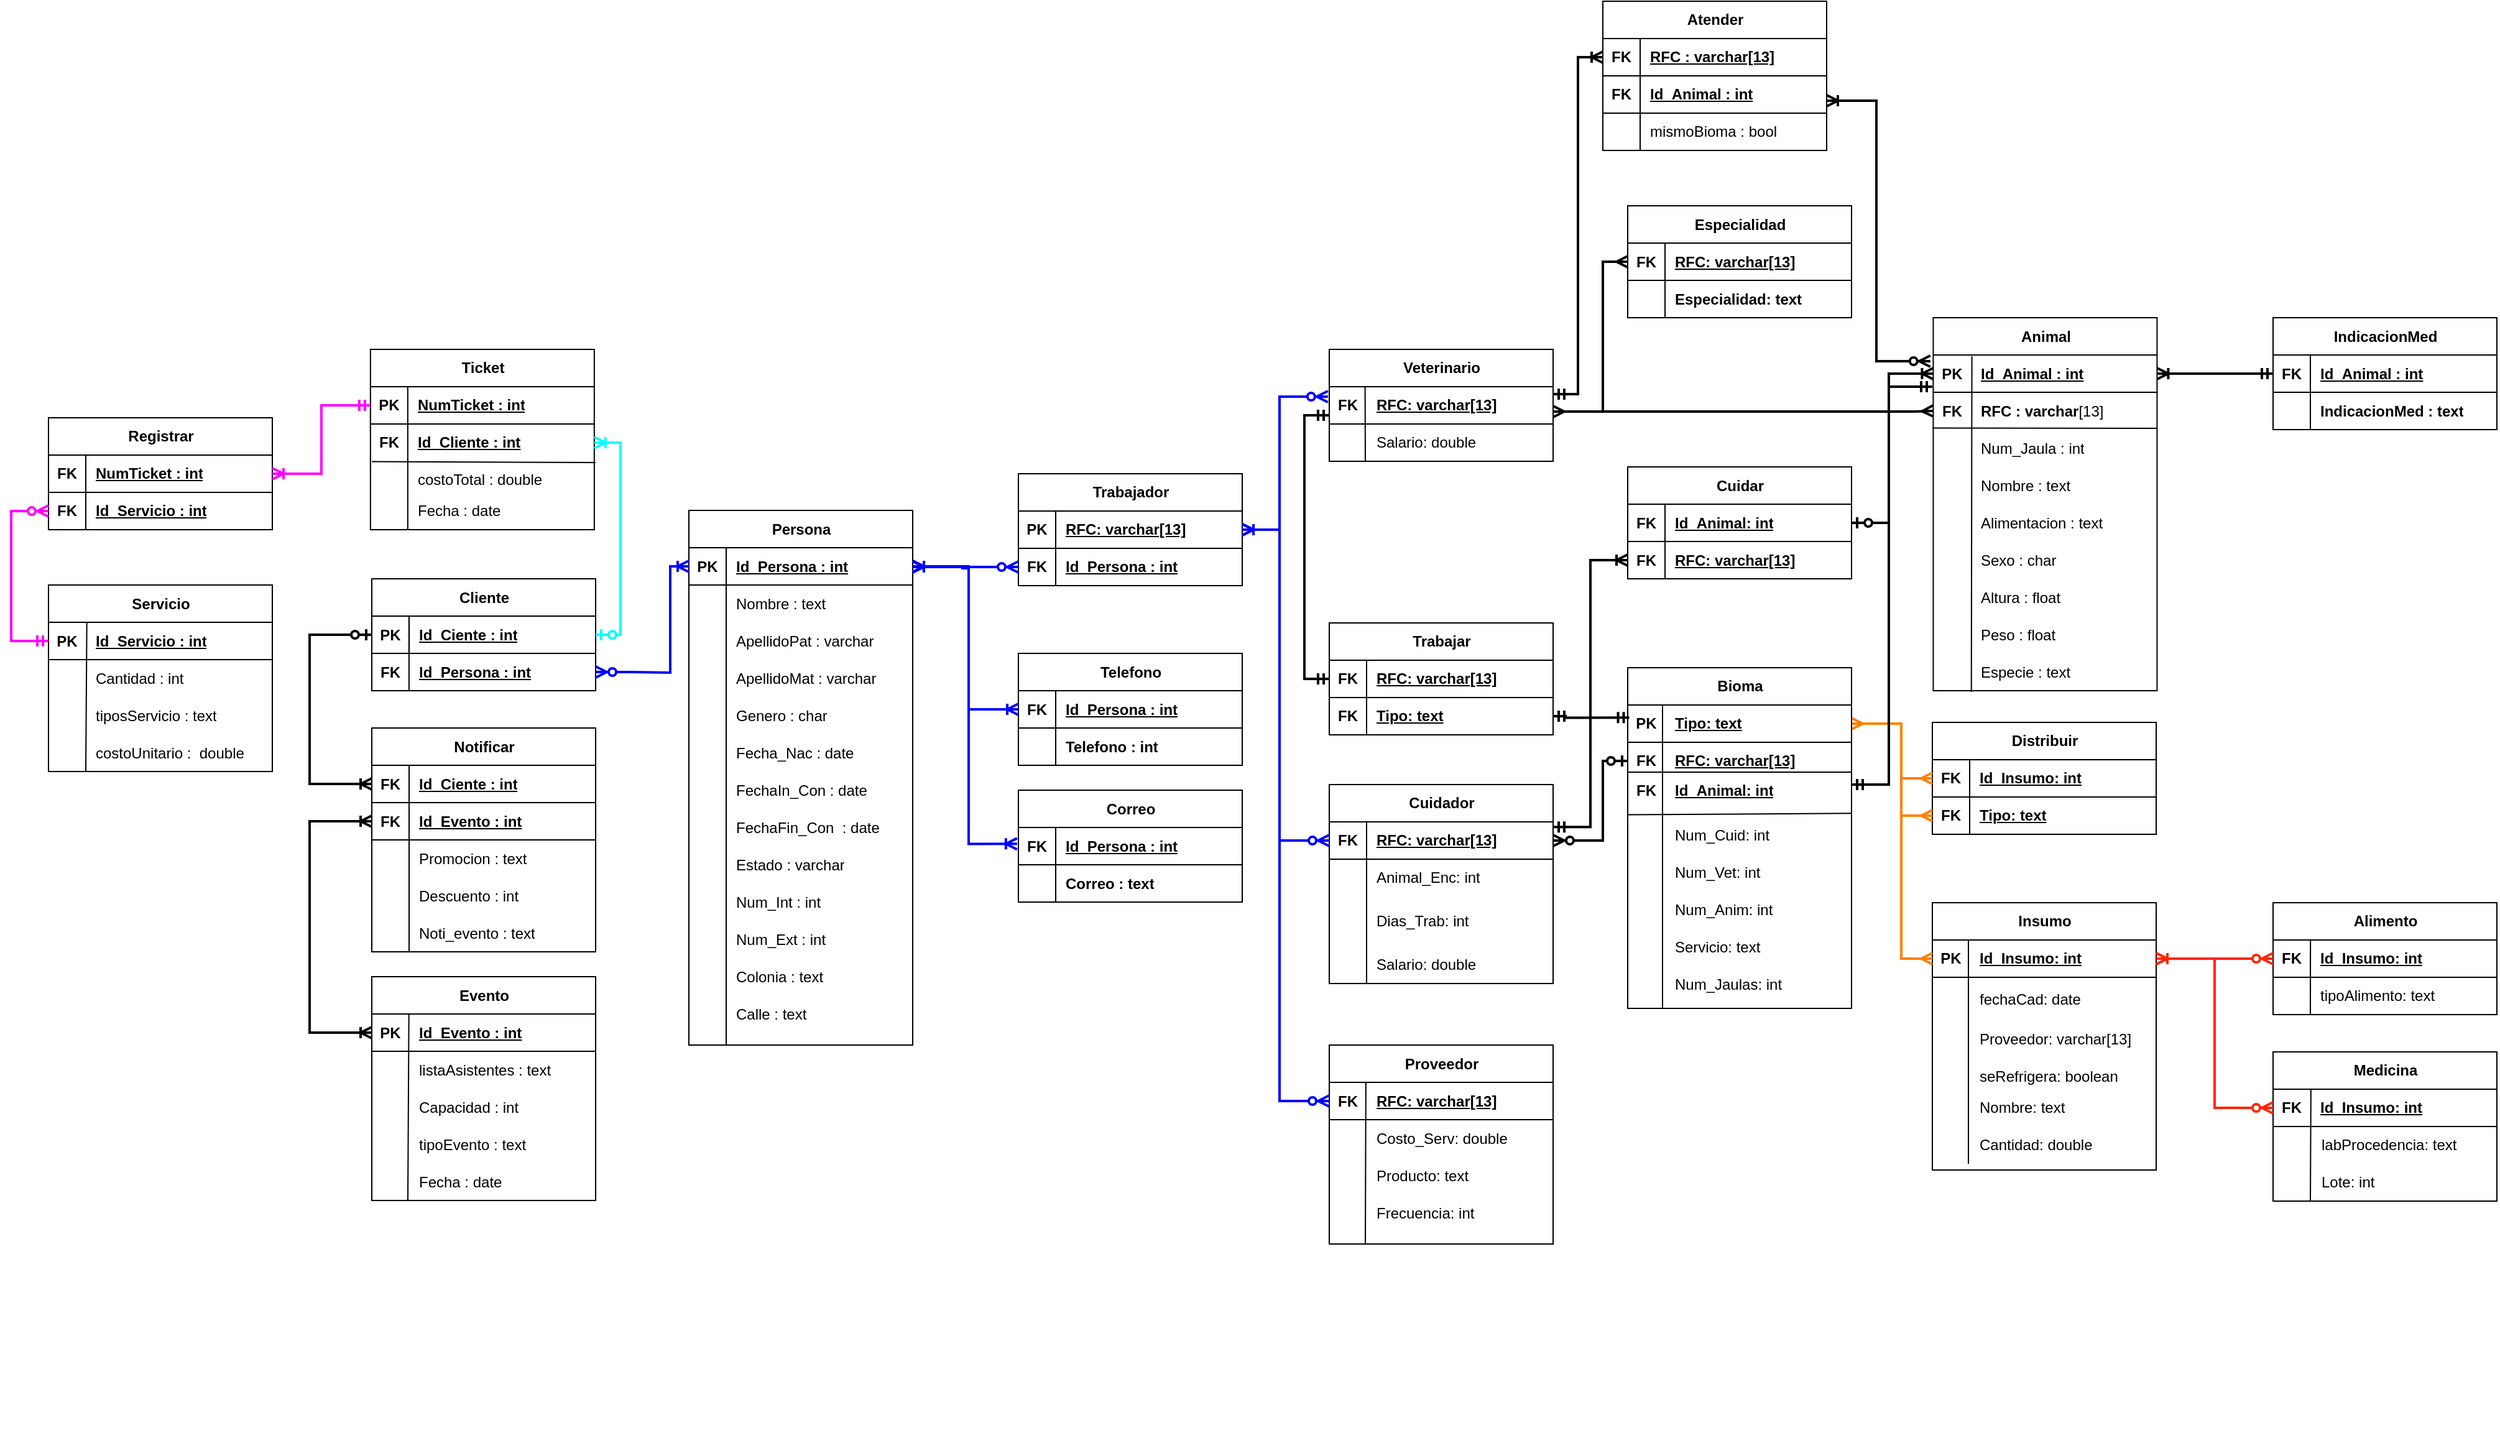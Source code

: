 <mxfile version="22.0.4" type="google">
  <diagram name="Página-1" id="fU2XE3e_LkhKb4R1tbM6">
    <mxGraphModel grid="1" page="1" gridSize="10" guides="1" tooltips="1" connect="1" arrows="1" fold="1" pageScale="1" pageWidth="850" pageHeight="1100" math="0" shadow="0">
      <root>
        <mxCell id="0" />
        <mxCell id="1" parent="0" />
        <mxCell id="0gXrv-PF6tRcE1a6truO-56" value="Persona" style="shape=table;startSize=30;container=1;collapsible=1;childLayout=tableLayout;fixedRows=1;rowLines=0;fontStyle=1;align=center;resizeLast=1;html=1;strokeColor=default;columnLines=0;" vertex="1" parent="1">
          <mxGeometry x="245" y="569.5" width="180" height="430" as="geometry" />
        </mxCell>
        <mxCell id="0gXrv-PF6tRcE1a6truO-57" value="" style="shape=tableRow;horizontal=0;startSize=0;swimlaneHead=0;swimlaneBody=0;fillColor=none;collapsible=0;dropTarget=0;points=[[0,0.5],[1,0.5]];portConstraint=eastwest;top=0;left=0;right=0;bottom=1;" vertex="1" parent="0gXrv-PF6tRcE1a6truO-56">
          <mxGeometry y="30" width="180" height="30" as="geometry" />
        </mxCell>
        <mxCell id="0gXrv-PF6tRcE1a6truO-58" value="PK" style="shape=partialRectangle;connectable=0;fillColor=none;top=0;left=0;bottom=0;right=0;fontStyle=1;overflow=hidden;whiteSpace=wrap;html=1;" vertex="1" parent="0gXrv-PF6tRcE1a6truO-57">
          <mxGeometry width="30" height="30" as="geometry">
            <mxRectangle width="30" height="30" as="alternateBounds" />
          </mxGeometry>
        </mxCell>
        <mxCell id="0gXrv-PF6tRcE1a6truO-59" value="Id_Persona : int" style="shape=partialRectangle;connectable=0;fillColor=none;top=0;left=0;bottom=0;right=0;align=left;spacingLeft=6;fontStyle=5;overflow=hidden;whiteSpace=wrap;html=1;" vertex="1" parent="0gXrv-PF6tRcE1a6truO-57">
          <mxGeometry x="30" width="150" height="30" as="geometry">
            <mxRectangle width="150" height="30" as="alternateBounds" />
          </mxGeometry>
        </mxCell>
        <mxCell id="0gXrv-PF6tRcE1a6truO-60" value="" style="shape=tableRow;horizontal=0;startSize=0;swimlaneHead=0;swimlaneBody=0;fillColor=none;collapsible=0;dropTarget=0;points=[[0,0.5],[1,0.5]];portConstraint=eastwest;top=0;left=0;right=0;bottom=0;" vertex="1" parent="0gXrv-PF6tRcE1a6truO-56">
          <mxGeometry y="60" width="180" height="30" as="geometry" />
        </mxCell>
        <mxCell id="0gXrv-PF6tRcE1a6truO-61" value="" style="shape=partialRectangle;connectable=0;fillColor=none;top=0;left=0;bottom=0;right=0;editable=1;overflow=hidden;whiteSpace=wrap;html=1;" vertex="1" parent="0gXrv-PF6tRcE1a6truO-60">
          <mxGeometry width="30" height="30" as="geometry">
            <mxRectangle width="30" height="30" as="alternateBounds" />
          </mxGeometry>
        </mxCell>
        <mxCell id="0gXrv-PF6tRcE1a6truO-62" value="Nombre : text" style="shape=partialRectangle;connectable=0;fillColor=none;top=0;left=0;bottom=0;right=0;align=left;spacingLeft=6;overflow=hidden;whiteSpace=wrap;html=1;" vertex="1" parent="0gXrv-PF6tRcE1a6truO-60">
          <mxGeometry x="30" width="150" height="30" as="geometry">
            <mxRectangle width="150" height="30" as="alternateBounds" />
          </mxGeometry>
        </mxCell>
        <mxCell id="0gXrv-PF6tRcE1a6truO-63" value="" style="shape=tableRow;horizontal=0;startSize=0;swimlaneHead=0;swimlaneBody=0;fillColor=none;collapsible=0;dropTarget=0;points=[[0,0.5],[1,0.5]];portConstraint=eastwest;top=0;left=0;right=0;bottom=0;" vertex="1" parent="0gXrv-PF6tRcE1a6truO-56">
          <mxGeometry y="90" width="180" height="30" as="geometry" />
        </mxCell>
        <mxCell id="0gXrv-PF6tRcE1a6truO-64" value="" style="shape=partialRectangle;connectable=0;fillColor=none;top=0;left=0;bottom=0;right=0;editable=1;overflow=hidden;whiteSpace=wrap;html=1;" vertex="1" parent="0gXrv-PF6tRcE1a6truO-63">
          <mxGeometry width="30" height="30" as="geometry">
            <mxRectangle width="30" height="30" as="alternateBounds" />
          </mxGeometry>
        </mxCell>
        <mxCell id="0gXrv-PF6tRcE1a6truO-65" value="ApellidoPat : varchar" style="shape=partialRectangle;connectable=0;fillColor=none;top=0;left=0;bottom=0;right=0;align=left;spacingLeft=6;overflow=hidden;whiteSpace=wrap;html=1;" vertex="1" parent="0gXrv-PF6tRcE1a6truO-63">
          <mxGeometry x="30" width="150" height="30" as="geometry">
            <mxRectangle width="150" height="30" as="alternateBounds" />
          </mxGeometry>
        </mxCell>
        <mxCell id="0gXrv-PF6tRcE1a6truO-66" value="" style="shape=tableRow;horizontal=0;startSize=0;swimlaneHead=0;swimlaneBody=0;fillColor=none;collapsible=0;dropTarget=0;points=[[0,0.5],[1,0.5]];portConstraint=eastwest;top=0;left=0;right=0;bottom=0;swimlaneLine=1;" vertex="1" parent="0gXrv-PF6tRcE1a6truO-56">
          <mxGeometry y="120" width="180" height="30" as="geometry" />
        </mxCell>
        <mxCell id="0gXrv-PF6tRcE1a6truO-67" value="" style="shape=partialRectangle;connectable=0;fillColor=none;top=0;left=0;bottom=0;right=0;editable=1;overflow=hidden;whiteSpace=wrap;html=1;" vertex="1" parent="0gXrv-PF6tRcE1a6truO-66">
          <mxGeometry width="30" height="30" as="geometry">
            <mxRectangle width="30" height="30" as="alternateBounds" />
          </mxGeometry>
        </mxCell>
        <mxCell id="0gXrv-PF6tRcE1a6truO-68" value="ApellidoMat : varchar" style="shape=partialRectangle;connectable=0;fillColor=none;top=0;left=0;bottom=0;right=0;align=left;spacingLeft=6;overflow=hidden;whiteSpace=wrap;html=1;" vertex="1" parent="0gXrv-PF6tRcE1a6truO-66">
          <mxGeometry x="30" width="150" height="30" as="geometry">
            <mxRectangle width="150" height="30" as="alternateBounds" />
          </mxGeometry>
        </mxCell>
        <mxCell id="0gXrv-PF6tRcE1a6truO-69" value="Telefono" style="shape=table;startSize=30;container=1;collapsible=1;childLayout=tableLayout;fixedRows=1;rowLines=0;fontStyle=1;align=center;resizeLast=1;html=1;" vertex="1" parent="1">
          <mxGeometry x="510" y="684.5" width="180" height="90" as="geometry" />
        </mxCell>
        <mxCell id="0gXrv-PF6tRcE1a6truO-70" value="" style="shape=tableRow;horizontal=0;startSize=0;swimlaneHead=0;swimlaneBody=0;fillColor=none;collapsible=0;dropTarget=0;points=[[0,0.5],[1,0.5]];portConstraint=eastwest;top=0;left=0;right=0;bottom=1;" vertex="1" parent="0gXrv-PF6tRcE1a6truO-69">
          <mxGeometry y="30" width="180" height="30" as="geometry" />
        </mxCell>
        <mxCell id="0gXrv-PF6tRcE1a6truO-71" value="FK" style="shape=partialRectangle;connectable=0;fillColor=none;top=0;left=0;bottom=0;right=0;fontStyle=1;overflow=hidden;whiteSpace=wrap;html=1;" vertex="1" parent="0gXrv-PF6tRcE1a6truO-70">
          <mxGeometry width="30" height="30" as="geometry">
            <mxRectangle width="30" height="30" as="alternateBounds" />
          </mxGeometry>
        </mxCell>
        <mxCell id="0gXrv-PF6tRcE1a6truO-72" value="Id_Persona : int" style="shape=partialRectangle;connectable=0;fillColor=none;top=0;left=0;bottom=0;right=0;align=left;spacingLeft=6;fontStyle=5;overflow=hidden;whiteSpace=wrap;html=1;" vertex="1" parent="0gXrv-PF6tRcE1a6truO-70">
          <mxGeometry x="30" width="150" height="30" as="geometry">
            <mxRectangle width="150" height="30" as="alternateBounds" />
          </mxGeometry>
        </mxCell>
        <mxCell id="0gXrv-PF6tRcE1a6truO-73" value="" style="shape=tableRow;horizontal=0;startSize=0;swimlaneHead=0;swimlaneBody=0;fillColor=none;collapsible=0;dropTarget=0;points=[[0,0.5],[1,0.5]];portConstraint=eastwest;top=0;left=0;right=0;bottom=0;" vertex="1" parent="0gXrv-PF6tRcE1a6truO-69">
          <mxGeometry y="60" width="180" height="30" as="geometry" />
        </mxCell>
        <mxCell id="0gXrv-PF6tRcE1a6truO-74" value="" style="shape=partialRectangle;connectable=0;fillColor=none;top=0;left=0;bottom=0;right=0;editable=1;overflow=hidden;whiteSpace=wrap;html=1;" vertex="1" parent="0gXrv-PF6tRcE1a6truO-73">
          <mxGeometry width="30" height="30" as="geometry">
            <mxRectangle width="30" height="30" as="alternateBounds" />
          </mxGeometry>
        </mxCell>
        <mxCell id="0gXrv-PF6tRcE1a6truO-75" value="&lt;b&gt;Telefono : int&lt;/b&gt;" style="shape=partialRectangle;connectable=0;fillColor=none;top=0;left=0;bottom=0;right=0;align=left;spacingLeft=6;overflow=hidden;whiteSpace=wrap;html=1;" vertex="1" parent="0gXrv-PF6tRcE1a6truO-73">
          <mxGeometry x="30" width="150" height="30" as="geometry">
            <mxRectangle width="150" height="30" as="alternateBounds" />
          </mxGeometry>
        </mxCell>
        <mxCell id="0gXrv-PF6tRcE1a6truO-85" value="Fecha_Nac : date" style="shape=partialRectangle;connectable=0;fillColor=none;top=0;left=0;bottom=0;right=0;align=left;spacingLeft=6;overflow=hidden;whiteSpace=wrap;html=1;" vertex="1" parent="1">
          <mxGeometry x="275" y="749.5" width="150" height="30" as="geometry">
            <mxRectangle width="150" height="30" as="alternateBounds" />
          </mxGeometry>
        </mxCell>
        <mxCell id="0gXrv-PF6tRcE1a6truO-86" value="&lt;div&gt;FechaIn_Con : date&lt;/div&gt;" style="shape=partialRectangle;connectable=0;fillColor=none;top=0;left=0;bottom=0;right=0;align=left;spacingLeft=6;overflow=hidden;whiteSpace=wrap;html=1;" vertex="1" parent="1">
          <mxGeometry x="275" y="779.5" width="150" height="30" as="geometry">
            <mxRectangle width="150" height="30" as="alternateBounds" />
          </mxGeometry>
        </mxCell>
        <mxCell id="0gXrv-PF6tRcE1a6truO-87" value="Genero : char" style="shape=partialRectangle;connectable=0;fillColor=none;top=0;left=0;bottom=0;right=0;align=left;spacingLeft=6;overflow=hidden;whiteSpace=wrap;html=1;" vertex="1" parent="1">
          <mxGeometry x="275" y="719.5" width="150" height="30" as="geometry">
            <mxRectangle width="150" height="30" as="alternateBounds" />
          </mxGeometry>
        </mxCell>
        <mxCell id="0gXrv-PF6tRcE1a6truO-88" value="&lt;div&gt;FechaFin_Con&amp;nbsp; : date&lt;/div&gt;" style="shape=partialRectangle;connectable=0;fillColor=none;top=0;left=0;bottom=0;right=0;align=left;spacingLeft=6;overflow=hidden;whiteSpace=wrap;html=1;" vertex="1" parent="1">
          <mxGeometry x="275" y="809.5" width="140" height="30" as="geometry">
            <mxRectangle width="150" height="30" as="alternateBounds" />
          </mxGeometry>
        </mxCell>
        <mxCell id="0gXrv-PF6tRcE1a6truO-89" value="Estado : varchar" style="shape=partialRectangle;connectable=0;fillColor=none;top=0;left=0;bottom=0;right=0;align=left;spacingLeft=6;overflow=hidden;whiteSpace=wrap;html=1;" vertex="1" parent="1">
          <mxGeometry x="275" y="839.5" width="150" height="30" as="geometry">
            <mxRectangle width="150" height="30" as="alternateBounds" />
          </mxGeometry>
        </mxCell>
        <mxCell id="0gXrv-PF6tRcE1a6truO-90" value="Num_Int : int" style="shape=partialRectangle;connectable=0;fillColor=none;top=0;left=0;bottom=0;right=0;align=left;spacingLeft=6;overflow=hidden;whiteSpace=wrap;html=1;" vertex="1" parent="1">
          <mxGeometry x="275" y="869.5" width="150" height="30" as="geometry">
            <mxRectangle width="150" height="30" as="alternateBounds" />
          </mxGeometry>
        </mxCell>
        <mxCell id="0gXrv-PF6tRcE1a6truO-91" value="Num_Ext : int" style="shape=partialRectangle;connectable=0;fillColor=none;top=0;left=0;bottom=0;right=0;align=left;spacingLeft=6;overflow=hidden;whiteSpace=wrap;html=1;" vertex="1" parent="1">
          <mxGeometry x="275" y="899.5" width="150" height="30" as="geometry">
            <mxRectangle width="150" height="30" as="alternateBounds" />
          </mxGeometry>
        </mxCell>
        <mxCell id="0gXrv-PF6tRcE1a6truO-92" value="Colonia : text" style="shape=partialRectangle;connectable=0;fillColor=none;top=0;left=0;bottom=0;right=0;align=left;spacingLeft=6;overflow=hidden;whiteSpace=wrap;html=1;" vertex="1" parent="1">
          <mxGeometry x="275" y="929.5" width="150" height="30" as="geometry">
            <mxRectangle width="150" height="30" as="alternateBounds" />
          </mxGeometry>
        </mxCell>
        <mxCell id="0gXrv-PF6tRcE1a6truO-93" value="Calle : text" style="shape=partialRectangle;connectable=0;fillColor=none;top=0;left=0;bottom=0;right=0;align=left;spacingLeft=6;overflow=hidden;whiteSpace=wrap;html=1;" vertex="1" parent="1">
          <mxGeometry x="275" y="959.5" width="150" height="30" as="geometry">
            <mxRectangle width="150" height="30" as="alternateBounds" />
          </mxGeometry>
        </mxCell>
        <mxCell id="0gXrv-PF6tRcE1a6truO-100" value="" style="endArrow=none;html=1;rounded=0;" edge="1" parent="1">
          <mxGeometry relative="1" as="geometry">
            <mxPoint x="275" y="599.5" as="sourcePoint" />
            <mxPoint x="275" y="999.5" as="targetPoint" />
          </mxGeometry>
        </mxCell>
        <mxCell id="0gXrv-PF6tRcE1a6truO-103" value="Correo" style="shape=table;startSize=30;container=1;collapsible=1;childLayout=tableLayout;fixedRows=1;rowLines=0;fontStyle=1;align=center;resizeLast=1;html=1;" vertex="1" parent="1">
          <mxGeometry x="510" y="794.5" width="180" height="90" as="geometry" />
        </mxCell>
        <mxCell id="0gXrv-PF6tRcE1a6truO-104" value="" style="shape=tableRow;horizontal=0;startSize=0;swimlaneHead=0;swimlaneBody=0;fillColor=none;collapsible=0;dropTarget=0;points=[[0,0.5],[1,0.5]];portConstraint=eastwest;top=0;left=0;right=0;bottom=1;" vertex="1" parent="0gXrv-PF6tRcE1a6truO-103">
          <mxGeometry y="30" width="180" height="30" as="geometry" />
        </mxCell>
        <mxCell id="0gXrv-PF6tRcE1a6truO-105" value="FK" style="shape=partialRectangle;connectable=0;fillColor=none;top=0;left=0;bottom=0;right=0;fontStyle=1;overflow=hidden;whiteSpace=wrap;html=1;" vertex="1" parent="0gXrv-PF6tRcE1a6truO-104">
          <mxGeometry width="30" height="30" as="geometry">
            <mxRectangle width="30" height="30" as="alternateBounds" />
          </mxGeometry>
        </mxCell>
        <mxCell id="0gXrv-PF6tRcE1a6truO-106" value="Id_Persona : int" style="shape=partialRectangle;connectable=0;fillColor=none;top=0;left=0;bottom=0;right=0;align=left;spacingLeft=6;fontStyle=5;overflow=hidden;whiteSpace=wrap;html=1;" vertex="1" parent="0gXrv-PF6tRcE1a6truO-104">
          <mxGeometry x="30" width="150" height="30" as="geometry">
            <mxRectangle width="150" height="30" as="alternateBounds" />
          </mxGeometry>
        </mxCell>
        <mxCell id="0gXrv-PF6tRcE1a6truO-107" value="" style="shape=tableRow;horizontal=0;startSize=0;swimlaneHead=0;swimlaneBody=0;fillColor=none;collapsible=0;dropTarget=0;points=[[0,0.5],[1,0.5]];portConstraint=eastwest;top=0;left=0;right=0;bottom=0;" vertex="1" parent="0gXrv-PF6tRcE1a6truO-103">
          <mxGeometry y="60" width="180" height="30" as="geometry" />
        </mxCell>
        <mxCell id="0gXrv-PF6tRcE1a6truO-108" value="" style="shape=partialRectangle;connectable=0;fillColor=none;top=0;left=0;bottom=0;right=0;editable=1;overflow=hidden;whiteSpace=wrap;html=1;" vertex="1" parent="0gXrv-PF6tRcE1a6truO-107">
          <mxGeometry width="30" height="30" as="geometry">
            <mxRectangle width="30" height="30" as="alternateBounds" />
          </mxGeometry>
        </mxCell>
        <mxCell id="0gXrv-PF6tRcE1a6truO-109" value="&lt;b&gt;Correo : text&lt;br&gt;&lt;/b&gt;" style="shape=partialRectangle;connectable=0;fillColor=none;top=0;left=0;bottom=0;right=0;align=left;spacingLeft=6;overflow=hidden;whiteSpace=wrap;html=1;" vertex="1" parent="0gXrv-PF6tRcE1a6truO-107">
          <mxGeometry x="30" width="150" height="30" as="geometry">
            <mxRectangle width="150" height="30" as="alternateBounds" />
          </mxGeometry>
        </mxCell>
        <mxCell id="0gXrv-PF6tRcE1a6truO-112" value="Trabajador" style="shape=table;startSize=30;container=1;collapsible=1;childLayout=tableLayout;fixedRows=1;rowLines=0;fontStyle=1;align=center;resizeLast=1;html=1;" vertex="1" parent="1">
          <mxGeometry x="510" y="540" width="180" height="90" as="geometry" />
        </mxCell>
        <mxCell id="0gXrv-PF6tRcE1a6truO-113" value="" style="shape=tableRow;horizontal=0;startSize=0;swimlaneHead=0;swimlaneBody=0;fillColor=none;collapsible=0;dropTarget=0;points=[[0,0.5],[1,0.5]];portConstraint=eastwest;top=0;left=0;right=0;bottom=1;" vertex="1" parent="0gXrv-PF6tRcE1a6truO-112">
          <mxGeometry y="30" width="180" height="30" as="geometry" />
        </mxCell>
        <mxCell id="0gXrv-PF6tRcE1a6truO-114" value="PK" style="shape=partialRectangle;connectable=0;fillColor=none;top=0;left=0;bottom=0;right=0;fontStyle=1;overflow=hidden;whiteSpace=wrap;html=1;" vertex="1" parent="0gXrv-PF6tRcE1a6truO-113">
          <mxGeometry width="30" height="30" as="geometry">
            <mxRectangle width="30" height="30" as="alternateBounds" />
          </mxGeometry>
        </mxCell>
        <mxCell id="0gXrv-PF6tRcE1a6truO-115" value="RFC: varchar[13]" style="shape=partialRectangle;connectable=0;fillColor=none;top=0;left=0;bottom=0;right=0;align=left;spacingLeft=6;fontStyle=5;overflow=hidden;whiteSpace=wrap;html=1;" vertex="1" parent="0gXrv-PF6tRcE1a6truO-113">
          <mxGeometry x="30" width="150" height="30" as="geometry">
            <mxRectangle width="150" height="30" as="alternateBounds" />
          </mxGeometry>
        </mxCell>
        <mxCell id="0gXrv-PF6tRcE1a6truO-126" value="Veterinario" style="shape=table;startSize=30;container=1;collapsible=1;childLayout=tableLayout;fixedRows=1;rowLines=0;fontStyle=1;align=center;resizeLast=1;html=1;columnLines=0;" vertex="1" parent="1">
          <mxGeometry x="760" y="440" width="180" height="90" as="geometry" />
        </mxCell>
        <mxCell id="0gXrv-PF6tRcE1a6truO-127" value="" style="shape=tableRow;horizontal=0;startSize=0;swimlaneHead=0;swimlaneBody=0;fillColor=none;collapsible=0;dropTarget=0;points=[[0,0.5],[1,0.5]];portConstraint=eastwest;top=0;left=0;right=0;bottom=1;" vertex="1" parent="0gXrv-PF6tRcE1a6truO-126">
          <mxGeometry y="30" width="180" height="30" as="geometry" />
        </mxCell>
        <mxCell id="0gXrv-PF6tRcE1a6truO-128" value="FK" style="shape=partialRectangle;connectable=0;fillColor=none;top=0;left=0;bottom=0;right=0;fontStyle=1;overflow=hidden;whiteSpace=wrap;html=1;" vertex="1" parent="0gXrv-PF6tRcE1a6truO-127">
          <mxGeometry width="30" height="30" as="geometry">
            <mxRectangle width="30" height="30" as="alternateBounds" />
          </mxGeometry>
        </mxCell>
        <mxCell id="0gXrv-PF6tRcE1a6truO-129" value="RFC: varchar[13]" style="shape=partialRectangle;connectable=0;fillColor=none;top=0;left=0;bottom=0;right=0;align=left;spacingLeft=6;fontStyle=5;overflow=hidden;whiteSpace=wrap;html=1;" vertex="1" parent="0gXrv-PF6tRcE1a6truO-127">
          <mxGeometry x="30" width="150" height="30" as="geometry">
            <mxRectangle width="150" height="30" as="alternateBounds" />
          </mxGeometry>
        </mxCell>
        <mxCell id="0gXrv-PF6tRcE1a6truO-130" value="" style="shape=tableRow;horizontal=0;startSize=0;swimlaneHead=0;swimlaneBody=0;fillColor=none;collapsible=0;dropTarget=0;points=[[0,0.5],[1,0.5]];portConstraint=eastwest;top=0;left=0;right=0;bottom=0;" vertex="1" parent="0gXrv-PF6tRcE1a6truO-126">
          <mxGeometry y="60" width="180" height="30" as="geometry" />
        </mxCell>
        <mxCell id="0gXrv-PF6tRcE1a6truO-131" value="" style="shape=partialRectangle;connectable=0;fillColor=none;top=0;left=0;bottom=0;right=0;editable=1;overflow=hidden;whiteSpace=wrap;html=1;" vertex="1" parent="0gXrv-PF6tRcE1a6truO-130">
          <mxGeometry width="30" height="30" as="geometry">
            <mxRectangle width="30" height="30" as="alternateBounds" />
          </mxGeometry>
        </mxCell>
        <mxCell id="0gXrv-PF6tRcE1a6truO-132" value="" style="shape=partialRectangle;connectable=0;fillColor=none;top=0;left=0;bottom=0;right=0;align=left;spacingLeft=6;overflow=hidden;whiteSpace=wrap;html=1;" vertex="1" parent="0gXrv-PF6tRcE1a6truO-130">
          <mxGeometry x="30" width="150" height="30" as="geometry">
            <mxRectangle width="150" height="30" as="alternateBounds" />
          </mxGeometry>
        </mxCell>
        <mxCell id="0gXrv-PF6tRcE1a6truO-139" value="Salario: double" style="shape=partialRectangle;connectable=0;fillColor=none;top=0;left=0;bottom=0;right=0;align=left;spacingLeft=6;overflow=hidden;whiteSpace=wrap;html=1;" vertex="1" parent="1">
          <mxGeometry x="790" y="500" width="150" height="30" as="geometry">
            <mxRectangle width="150" height="30" as="alternateBounds" />
          </mxGeometry>
        </mxCell>
        <mxCell id="0gXrv-PF6tRcE1a6truO-140" value="" style="endArrow=none;html=1;rounded=0;exitX=0.16;exitY=0.01;exitDx=0;exitDy=0;exitPerimeter=0;" edge="1" parent="1" source="0gXrv-PF6tRcE1a6truO-127">
          <mxGeometry relative="1" as="geometry">
            <mxPoint x="750" y="550" as="sourcePoint" />
            <mxPoint x="789" y="530" as="targetPoint" />
          </mxGeometry>
        </mxCell>
        <mxCell id="0gXrv-PF6tRcE1a6truO-141" value="Especialidad" style="shape=table;startSize=30;container=1;collapsible=1;childLayout=tableLayout;fixedRows=1;rowLines=0;fontStyle=1;align=center;resizeLast=1;html=1;" vertex="1" parent="1">
          <mxGeometry x="1000" y="324.5" width="180" height="90" as="geometry" />
        </mxCell>
        <mxCell id="0gXrv-PF6tRcE1a6truO-142" value="" style="shape=tableRow;horizontal=0;startSize=0;swimlaneHead=0;swimlaneBody=0;fillColor=none;collapsible=0;dropTarget=0;points=[[0,0.5],[1,0.5]];portConstraint=eastwest;top=0;left=0;right=0;bottom=1;" vertex="1" parent="0gXrv-PF6tRcE1a6truO-141">
          <mxGeometry y="30" width="180" height="30" as="geometry" />
        </mxCell>
        <mxCell id="0gXrv-PF6tRcE1a6truO-143" value="FK" style="shape=partialRectangle;connectable=0;fillColor=none;top=0;left=0;bottom=0;right=0;fontStyle=1;overflow=hidden;whiteSpace=wrap;html=1;" vertex="1" parent="0gXrv-PF6tRcE1a6truO-142">
          <mxGeometry width="30" height="30" as="geometry">
            <mxRectangle width="30" height="30" as="alternateBounds" />
          </mxGeometry>
        </mxCell>
        <mxCell id="0gXrv-PF6tRcE1a6truO-144" value="RFC: varchar[13]" style="shape=partialRectangle;connectable=0;fillColor=none;top=0;left=0;bottom=0;right=0;align=left;spacingLeft=6;fontStyle=5;overflow=hidden;whiteSpace=wrap;html=1;" vertex="1" parent="0gXrv-PF6tRcE1a6truO-142">
          <mxGeometry x="30" width="150" height="30" as="geometry">
            <mxRectangle width="150" height="30" as="alternateBounds" />
          </mxGeometry>
        </mxCell>
        <mxCell id="0gXrv-PF6tRcE1a6truO-145" value="" style="shape=tableRow;horizontal=0;startSize=0;swimlaneHead=0;swimlaneBody=0;fillColor=none;collapsible=0;dropTarget=0;points=[[0,0.5],[1,0.5]];portConstraint=eastwest;top=0;left=0;right=0;bottom=0;" vertex="1" parent="0gXrv-PF6tRcE1a6truO-141">
          <mxGeometry y="60" width="180" height="30" as="geometry" />
        </mxCell>
        <mxCell id="0gXrv-PF6tRcE1a6truO-146" value="" style="shape=partialRectangle;connectable=0;fillColor=none;top=0;left=0;bottom=0;right=0;editable=1;overflow=hidden;whiteSpace=wrap;html=1;" vertex="1" parent="0gXrv-PF6tRcE1a6truO-145">
          <mxGeometry width="30" height="30" as="geometry">
            <mxRectangle width="30" height="30" as="alternateBounds" />
          </mxGeometry>
        </mxCell>
        <mxCell id="0gXrv-PF6tRcE1a6truO-147" value="&lt;b&gt;Especialidad: text&lt;br&gt;&lt;/b&gt;" style="shape=partialRectangle;connectable=0;fillColor=none;top=0;left=0;bottom=0;right=0;align=left;spacingLeft=6;overflow=hidden;whiteSpace=wrap;html=1;" vertex="1" parent="0gXrv-PF6tRcE1a6truO-145">
          <mxGeometry x="30" width="150" height="30" as="geometry">
            <mxRectangle width="150" height="30" as="alternateBounds" />
          </mxGeometry>
        </mxCell>
        <mxCell id="0gXrv-PF6tRcE1a6truO-149" value="Cuidador" style="shape=table;startSize=30;container=1;collapsible=1;childLayout=tableLayout;fixedRows=1;rowLines=0;fontStyle=1;align=center;resizeLast=1;html=1;columnLines=0;" vertex="1" parent="1">
          <mxGeometry x="760" y="790" width="180" height="160" as="geometry" />
        </mxCell>
        <mxCell id="0gXrv-PF6tRcE1a6truO-150" value="" style="shape=tableRow;horizontal=0;startSize=0;swimlaneHead=0;swimlaneBody=0;fillColor=none;collapsible=0;dropTarget=0;points=[[0,0.5],[1,0.5]];portConstraint=eastwest;top=0;left=0;right=0;bottom=1;" vertex="1" parent="0gXrv-PF6tRcE1a6truO-149">
          <mxGeometry y="30" width="180" height="30" as="geometry" />
        </mxCell>
        <mxCell id="0gXrv-PF6tRcE1a6truO-151" value="FK" style="shape=partialRectangle;connectable=0;fillColor=none;top=0;left=0;bottom=0;right=0;fontStyle=1;overflow=hidden;whiteSpace=wrap;html=1;" vertex="1" parent="0gXrv-PF6tRcE1a6truO-150">
          <mxGeometry width="30" height="30" as="geometry">
            <mxRectangle width="30" height="30" as="alternateBounds" />
          </mxGeometry>
        </mxCell>
        <mxCell id="0gXrv-PF6tRcE1a6truO-152" value="RFC: varchar[13]" style="shape=partialRectangle;connectable=0;fillColor=none;top=0;left=0;bottom=0;right=0;align=left;spacingLeft=6;fontStyle=5;overflow=hidden;whiteSpace=wrap;html=1;" vertex="1" parent="0gXrv-PF6tRcE1a6truO-150">
          <mxGeometry x="30" width="150" height="30" as="geometry">
            <mxRectangle width="150" height="30" as="alternateBounds" />
          </mxGeometry>
        </mxCell>
        <mxCell id="0gXrv-PF6tRcE1a6truO-162" value="Animal_Enc: int" style="shape=partialRectangle;connectable=0;fillColor=none;top=0;left=0;bottom=0;right=0;align=left;spacingLeft=6;overflow=hidden;whiteSpace=wrap;html=1;" vertex="1" parent="1">
          <mxGeometry x="790" y="850" width="150" height="30" as="geometry">
            <mxRectangle width="150" height="30" as="alternateBounds" />
          </mxGeometry>
        </mxCell>
        <mxCell id="0gXrv-PF6tRcE1a6truO-163" value="Dias_Trab: int" style="shape=partialRectangle;connectable=0;fillColor=none;top=0;left=0;bottom=0;right=0;align=left;spacingLeft=6;overflow=hidden;whiteSpace=wrap;html=1;" vertex="1" parent="1">
          <mxGeometry x="790" y="885" width="150" height="30" as="geometry">
            <mxRectangle width="150" height="30" as="alternateBounds" />
          </mxGeometry>
        </mxCell>
        <mxCell id="0gXrv-PF6tRcE1a6truO-164" value="Salario: double" style="shape=partialRectangle;connectable=0;fillColor=none;top=0;left=0;bottom=0;right=0;align=left;spacingLeft=6;overflow=hidden;whiteSpace=wrap;html=1;" vertex="1" parent="1">
          <mxGeometry x="790" y="920" width="150" height="30" as="geometry">
            <mxRectangle width="150" height="30" as="alternateBounds" />
          </mxGeometry>
        </mxCell>
        <mxCell id="0gXrv-PF6tRcE1a6truO-165" value="Proveedor" style="shape=table;startSize=30;container=1;collapsible=1;childLayout=tableLayout;fixedRows=1;rowLines=0;fontStyle=1;align=center;resizeLast=1;html=1;columnLines=0;" vertex="1" parent="1">
          <mxGeometry x="760" y="999.5" width="180" height="160" as="geometry" />
        </mxCell>
        <mxCell id="0gXrv-PF6tRcE1a6truO-166" value="" style="shape=tableRow;horizontal=0;startSize=0;swimlaneHead=0;swimlaneBody=0;fillColor=none;collapsible=0;dropTarget=0;points=[[0,0.5],[1,0.5]];portConstraint=eastwest;top=0;left=0;right=0;bottom=1;" vertex="1" parent="0gXrv-PF6tRcE1a6truO-165">
          <mxGeometry y="30" width="180" height="30" as="geometry" />
        </mxCell>
        <mxCell id="0gXrv-PF6tRcE1a6truO-167" value="FK" style="shape=partialRectangle;connectable=0;fillColor=none;top=0;left=0;bottom=0;right=0;fontStyle=1;overflow=hidden;whiteSpace=wrap;html=1;" vertex="1" parent="0gXrv-PF6tRcE1a6truO-166">
          <mxGeometry width="30" height="30" as="geometry">
            <mxRectangle width="30" height="30" as="alternateBounds" />
          </mxGeometry>
        </mxCell>
        <mxCell id="0gXrv-PF6tRcE1a6truO-168" value="RFC: varchar[13]" style="shape=partialRectangle;connectable=0;fillColor=none;top=0;left=0;bottom=0;right=0;align=left;spacingLeft=6;fontStyle=5;overflow=hidden;whiteSpace=wrap;html=1;" vertex="1" parent="0gXrv-PF6tRcE1a6truO-166">
          <mxGeometry x="30" width="150" height="30" as="geometry">
            <mxRectangle width="150" height="30" as="alternateBounds" />
          </mxGeometry>
        </mxCell>
        <mxCell id="0gXrv-PF6tRcE1a6truO-172" value="" style="shape=tableRow;horizontal=0;startSize=0;swimlaneHead=0;swimlaneBody=0;fillColor=none;collapsible=0;dropTarget=0;points=[[0,0.5],[1,0.5]];portConstraint=eastwest;top=0;left=0;right=0;bottom=0;" vertex="1" parent="0gXrv-PF6tRcE1a6truO-165">
          <mxGeometry y="60" width="180" height="30" as="geometry" />
        </mxCell>
        <mxCell id="0gXrv-PF6tRcE1a6truO-173" value="" style="shape=partialRectangle;connectable=0;fillColor=none;top=0;left=0;bottom=0;right=0;editable=1;overflow=hidden;whiteSpace=wrap;html=1;" vertex="1" parent="0gXrv-PF6tRcE1a6truO-172">
          <mxGeometry width="30" height="30" as="geometry">
            <mxRectangle width="30" height="30" as="alternateBounds" />
          </mxGeometry>
        </mxCell>
        <mxCell id="0gXrv-PF6tRcE1a6truO-174" value="" style="shape=partialRectangle;connectable=0;fillColor=none;top=0;left=0;bottom=0;right=0;align=left;spacingLeft=6;overflow=hidden;whiteSpace=wrap;html=1;" vertex="1" parent="0gXrv-PF6tRcE1a6truO-172">
          <mxGeometry x="30" width="150" height="30" as="geometry">
            <mxRectangle width="150" height="30" as="alternateBounds" />
          </mxGeometry>
        </mxCell>
        <mxCell id="0gXrv-PF6tRcE1a6truO-178" value="" style="shape=tableRow;horizontal=0;startSize=0;swimlaneHead=0;swimlaneBody=0;fillColor=none;collapsible=0;dropTarget=0;points=[[0,0.5],[1,0.5]];portConstraint=eastwest;top=0;left=0;right=0;bottom=0;" vertex="1" parent="1">
          <mxGeometry x="760" y="1129.5" width="180" height="30" as="geometry" />
        </mxCell>
        <mxCell id="0gXrv-PF6tRcE1a6truO-179" value="" style="shape=partialRectangle;connectable=0;fillColor=none;top=0;left=0;bottom=0;right=0;editable=1;overflow=hidden;whiteSpace=wrap;html=1;" vertex="1" parent="0gXrv-PF6tRcE1a6truO-178">
          <mxGeometry width="30" height="30" as="geometry">
            <mxRectangle width="30" height="30" as="alternateBounds" />
          </mxGeometry>
        </mxCell>
        <mxCell id="0gXrv-PF6tRcE1a6truO-181" value="Producto: text" style="shape=partialRectangle;connectable=0;fillColor=none;top=0;left=0;bottom=0;right=0;align=left;spacingLeft=6;overflow=hidden;whiteSpace=wrap;html=1;" vertex="1" parent="1">
          <mxGeometry x="790" y="1089.5" width="150" height="30" as="geometry">
            <mxRectangle width="150" height="30" as="alternateBounds" />
          </mxGeometry>
        </mxCell>
        <mxCell id="0gXrv-PF6tRcE1a6truO-182" value="Frecuencia: int" style="shape=partialRectangle;connectable=0;fillColor=none;top=0;left=0;bottom=0;right=0;align=left;spacingLeft=6;overflow=hidden;whiteSpace=wrap;html=1;" vertex="1" parent="1">
          <mxGeometry x="790" y="1119.5" width="150" height="30" as="geometry">
            <mxRectangle width="150" height="30" as="alternateBounds" />
          </mxGeometry>
        </mxCell>
        <mxCell id="0gXrv-PF6tRcE1a6truO-183" value="" style="endArrow=none;html=1;rounded=0;exitX=0.16;exitY=0.01;exitDx=0;exitDy=0;exitPerimeter=0;" edge="1" parent="1">
          <mxGeometry relative="1" as="geometry">
            <mxPoint x="790" y="820" as="sourcePoint" />
            <mxPoint x="790" y="950" as="targetPoint" />
          </mxGeometry>
        </mxCell>
        <mxCell id="0gXrv-PF6tRcE1a6truO-184" value="" style="endArrow=none;html=1;rounded=0;exitX=0.16;exitY=0.01;exitDx=0;exitDy=0;exitPerimeter=0;" edge="1" parent="1">
          <mxGeometry relative="1" as="geometry">
            <mxPoint x="789.43" y="1029.5" as="sourcePoint" />
            <mxPoint x="789" y="1159.5" as="targetPoint" />
          </mxGeometry>
        </mxCell>
        <mxCell id="0gXrv-PF6tRcE1a6truO-185" value="Animal" style="shape=table;startSize=30;container=1;collapsible=1;childLayout=tableLayout;fixedRows=1;rowLines=0;fontStyle=1;align=center;resizeLast=1;html=1;columnLines=0;" vertex="1" parent="1">
          <mxGeometry x="1245.72" y="414.5" width="180" height="300" as="geometry" />
        </mxCell>
        <mxCell id="0gXrv-PF6tRcE1a6truO-186" value="" style="shape=tableRow;horizontal=0;startSize=0;swimlaneHead=0;swimlaneBody=0;fillColor=none;collapsible=0;dropTarget=0;points=[[0,0.5],[1,0.5]];portConstraint=eastwest;top=0;left=0;right=0;bottom=1;" vertex="1" parent="0gXrv-PF6tRcE1a6truO-185">
          <mxGeometry y="30" width="180" height="30" as="geometry" />
        </mxCell>
        <mxCell id="0gXrv-PF6tRcE1a6truO-187" value="PK" style="shape=partialRectangle;connectable=0;fillColor=none;top=0;left=0;bottom=0;right=0;fontStyle=1;overflow=hidden;whiteSpace=wrap;html=1;" vertex="1" parent="0gXrv-PF6tRcE1a6truO-186">
          <mxGeometry width="30" height="30" as="geometry">
            <mxRectangle width="30" height="30" as="alternateBounds" />
          </mxGeometry>
        </mxCell>
        <mxCell id="0gXrv-PF6tRcE1a6truO-188" value="Id_Animal : int" style="shape=partialRectangle;connectable=0;fillColor=none;top=0;left=0;bottom=0;right=0;align=left;spacingLeft=6;fontStyle=5;overflow=hidden;whiteSpace=wrap;html=1;" vertex="1" parent="0gXrv-PF6tRcE1a6truO-186">
          <mxGeometry x="30" width="150" height="30" as="geometry">
            <mxRectangle width="150" height="30" as="alternateBounds" />
          </mxGeometry>
        </mxCell>
        <mxCell id="0gXrv-PF6tRcE1a6truO-189" value="" style="shape=tableRow;horizontal=0;startSize=0;swimlaneHead=0;swimlaneBody=0;fillColor=none;collapsible=0;dropTarget=0;points=[[0,0.5],[1,0.5]];portConstraint=eastwest;top=0;left=0;right=0;bottom=0;" vertex="1" parent="0gXrv-PF6tRcE1a6truO-185">
          <mxGeometry y="60" width="180" height="30" as="geometry" />
        </mxCell>
        <mxCell id="0gXrv-PF6tRcE1a6truO-190" value="&lt;b&gt;FK&lt;/b&gt;" style="shape=partialRectangle;connectable=0;fillColor=none;top=0;left=0;bottom=0;right=0;editable=1;overflow=hidden;whiteSpace=wrap;html=1;" vertex="1" parent="0gXrv-PF6tRcE1a6truO-189">
          <mxGeometry width="30" height="30" as="geometry">
            <mxRectangle width="30" height="30" as="alternateBounds" />
          </mxGeometry>
        </mxCell>
        <mxCell id="0gXrv-PF6tRcE1a6truO-191" value="&lt;b&gt;RFC : varchar&lt;/b&gt;[13]" style="shape=partialRectangle;connectable=0;fillColor=none;top=0;left=0;bottom=0;right=0;align=left;spacingLeft=6;overflow=hidden;whiteSpace=wrap;html=1;" vertex="1" parent="0gXrv-PF6tRcE1a6truO-189">
          <mxGeometry x="30" width="150" height="30" as="geometry">
            <mxRectangle width="150" height="30" as="alternateBounds" />
          </mxGeometry>
        </mxCell>
        <mxCell id="0gXrv-PF6tRcE1a6truO-192" value="" style="shape=tableRow;horizontal=0;startSize=0;swimlaneHead=0;swimlaneBody=0;fillColor=none;collapsible=0;dropTarget=0;points=[[0,0.5],[1,0.5]];portConstraint=eastwest;top=0;left=0;right=0;bottom=0;" vertex="1" parent="0gXrv-PF6tRcE1a6truO-185">
          <mxGeometry y="90" width="180" height="30" as="geometry" />
        </mxCell>
        <mxCell id="0gXrv-PF6tRcE1a6truO-193" value="" style="shape=partialRectangle;connectable=0;fillColor=none;top=0;left=0;bottom=0;right=0;editable=1;overflow=hidden;whiteSpace=wrap;html=1;" vertex="1" parent="0gXrv-PF6tRcE1a6truO-192">
          <mxGeometry width="30" height="30" as="geometry">
            <mxRectangle width="30" height="30" as="alternateBounds" />
          </mxGeometry>
        </mxCell>
        <mxCell id="0gXrv-PF6tRcE1a6truO-194" value="Num_Jaula : int" style="shape=partialRectangle;connectable=0;fillColor=none;top=0;left=0;bottom=0;right=0;align=left;spacingLeft=6;overflow=hidden;whiteSpace=wrap;html=1;" vertex="1" parent="0gXrv-PF6tRcE1a6truO-192">
          <mxGeometry x="30" width="150" height="30" as="geometry">
            <mxRectangle width="150" height="30" as="alternateBounds" />
          </mxGeometry>
        </mxCell>
        <mxCell id="0gXrv-PF6tRcE1a6truO-195" value="" style="shape=tableRow;horizontal=0;startSize=0;swimlaneHead=0;swimlaneBody=0;fillColor=none;collapsible=0;dropTarget=0;points=[[0,0.5],[1,0.5]];portConstraint=eastwest;top=0;left=0;right=0;bottom=0;" vertex="1" parent="0gXrv-PF6tRcE1a6truO-185">
          <mxGeometry y="120" width="180" height="30" as="geometry" />
        </mxCell>
        <mxCell id="0gXrv-PF6tRcE1a6truO-196" value="" style="shape=partialRectangle;connectable=0;fillColor=none;top=0;left=0;bottom=0;right=0;editable=1;overflow=hidden;whiteSpace=wrap;html=1;" vertex="1" parent="0gXrv-PF6tRcE1a6truO-195">
          <mxGeometry width="30" height="30" as="geometry">
            <mxRectangle width="30" height="30" as="alternateBounds" />
          </mxGeometry>
        </mxCell>
        <mxCell id="0gXrv-PF6tRcE1a6truO-197" value="Nombre : text" style="shape=partialRectangle;connectable=0;fillColor=none;top=0;left=0;bottom=0;right=0;align=left;spacingLeft=6;overflow=hidden;whiteSpace=wrap;html=1;" vertex="1" parent="0gXrv-PF6tRcE1a6truO-195">
          <mxGeometry x="30" width="150" height="30" as="geometry">
            <mxRectangle width="150" height="30" as="alternateBounds" />
          </mxGeometry>
        </mxCell>
        <mxCell id="RUvR8xkHlceLl5jeHjff-36" value="" style="endArrow=none;html=1;rounded=0;exitX=-0.004;exitY=-0.042;exitDx=0;exitDy=0;exitPerimeter=0;" edge="1" parent="0gXrv-PF6tRcE1a6truO-185" source="0gXrv-PF6tRcE1a6truO-192">
          <mxGeometry width="50" height="50" relative="1" as="geometry">
            <mxPoint x="20" y="330" as="sourcePoint" />
            <mxPoint x="180" y="89" as="targetPoint" />
          </mxGeometry>
        </mxCell>
        <mxCell id="0gXrv-PF6tRcE1a6truO-198" value="Alimentacion : text" style="shape=partialRectangle;connectable=0;fillColor=none;top=0;left=0;bottom=0;right=0;align=left;spacingLeft=6;overflow=hidden;whiteSpace=wrap;html=1;" vertex="1" parent="1">
          <mxGeometry x="1275.72" y="564.5" width="150" height="30" as="geometry">
            <mxRectangle width="150" height="30" as="alternateBounds" />
          </mxGeometry>
        </mxCell>
        <mxCell id="0gXrv-PF6tRcE1a6truO-199" value="Sexo : char" style="shape=partialRectangle;connectable=0;fillColor=none;top=0;left=0;bottom=0;right=0;align=left;spacingLeft=6;overflow=hidden;whiteSpace=wrap;html=1;" vertex="1" parent="1">
          <mxGeometry x="1275.72" y="594.5" width="150" height="30" as="geometry">
            <mxRectangle width="150" height="30" as="alternateBounds" />
          </mxGeometry>
        </mxCell>
        <mxCell id="0gXrv-PF6tRcE1a6truO-200" value="Altura : float" style="shape=partialRectangle;connectable=0;fillColor=none;top=0;left=0;bottom=0;right=0;align=left;spacingLeft=6;overflow=hidden;whiteSpace=wrap;html=1;" vertex="1" parent="1">
          <mxGeometry x="1275.72" y="624.5" width="150" height="30" as="geometry">
            <mxRectangle width="150" height="30" as="alternateBounds" />
          </mxGeometry>
        </mxCell>
        <mxCell id="0gXrv-PF6tRcE1a6truO-201" value="Peso : float" style="shape=partialRectangle;connectable=0;fillColor=none;top=0;left=0;bottom=0;right=0;align=left;spacingLeft=6;overflow=hidden;whiteSpace=wrap;html=1;" vertex="1" parent="1">
          <mxGeometry x="1275.72" y="654.5" width="150" height="30" as="geometry">
            <mxRectangle width="150" height="30" as="alternateBounds" />
          </mxGeometry>
        </mxCell>
        <mxCell id="0gXrv-PF6tRcE1a6truO-202" value="IndicacionMed" style="shape=table;startSize=30;container=1;collapsible=1;childLayout=tableLayout;fixedRows=1;rowLines=0;fontStyle=1;align=center;resizeLast=1;html=1;" vertex="1" parent="1">
          <mxGeometry x="1519.0" y="414.5" width="180" height="90" as="geometry" />
        </mxCell>
        <mxCell id="0gXrv-PF6tRcE1a6truO-203" value="" style="shape=tableRow;horizontal=0;startSize=0;swimlaneHead=0;swimlaneBody=0;fillColor=none;collapsible=0;dropTarget=0;points=[[0,0.5],[1,0.5]];portConstraint=eastwest;top=0;left=0;right=0;bottom=1;" vertex="1" parent="0gXrv-PF6tRcE1a6truO-202">
          <mxGeometry y="30" width="180" height="30" as="geometry" />
        </mxCell>
        <mxCell id="0gXrv-PF6tRcE1a6truO-204" value="FK" style="shape=partialRectangle;connectable=0;fillColor=none;top=0;left=0;bottom=0;right=0;fontStyle=1;overflow=hidden;whiteSpace=wrap;html=1;" vertex="1" parent="0gXrv-PF6tRcE1a6truO-203">
          <mxGeometry width="30" height="30" as="geometry">
            <mxRectangle width="30" height="30" as="alternateBounds" />
          </mxGeometry>
        </mxCell>
        <mxCell id="0gXrv-PF6tRcE1a6truO-205" value="Id_Animal : int" style="shape=partialRectangle;connectable=0;fillColor=none;top=0;left=0;bottom=0;right=0;align=left;spacingLeft=6;fontStyle=5;overflow=hidden;whiteSpace=wrap;html=1;" vertex="1" parent="0gXrv-PF6tRcE1a6truO-203">
          <mxGeometry x="30" width="150" height="30" as="geometry">
            <mxRectangle width="150" height="30" as="alternateBounds" />
          </mxGeometry>
        </mxCell>
        <mxCell id="0gXrv-PF6tRcE1a6truO-206" value="" style="shape=tableRow;horizontal=0;startSize=0;swimlaneHead=0;swimlaneBody=0;fillColor=none;collapsible=0;dropTarget=0;points=[[0,0.5],[1,0.5]];portConstraint=eastwest;top=0;left=0;right=0;bottom=0;" vertex="1" parent="0gXrv-PF6tRcE1a6truO-202">
          <mxGeometry y="60" width="180" height="30" as="geometry" />
        </mxCell>
        <mxCell id="0gXrv-PF6tRcE1a6truO-207" value="" style="shape=partialRectangle;connectable=0;fillColor=none;top=0;left=0;bottom=0;right=0;editable=1;overflow=hidden;whiteSpace=wrap;html=1;" vertex="1" parent="0gXrv-PF6tRcE1a6truO-206">
          <mxGeometry width="30" height="30" as="geometry">
            <mxRectangle width="30" height="30" as="alternateBounds" />
          </mxGeometry>
        </mxCell>
        <mxCell id="0gXrv-PF6tRcE1a6truO-208" value="&lt;b&gt;IndicacionMed : text&lt;/b&gt;" style="shape=partialRectangle;connectable=0;fillColor=none;top=0;left=0;bottom=0;right=0;align=left;spacingLeft=6;overflow=hidden;whiteSpace=wrap;html=1;" vertex="1" parent="0gXrv-PF6tRcE1a6truO-206">
          <mxGeometry x="30" width="150" height="30" as="geometry">
            <mxRectangle width="150" height="30" as="alternateBounds" />
          </mxGeometry>
        </mxCell>
        <mxCell id="0gXrv-PF6tRcE1a6truO-226" value="" style="endArrow=none;html=1;rounded=0;exitX=0.16;exitY=0.01;exitDx=0;exitDy=0;exitPerimeter=0;" edge="1" parent="1">
          <mxGeometry relative="1" as="geometry">
            <mxPoint x="1276.79" y="445.5" as="sourcePoint" />
            <mxPoint x="1276.36" y="715.5" as="targetPoint" />
          </mxGeometry>
        </mxCell>
        <mxCell id="0gXrv-PF6tRcE1a6truO-228" value="Insumo" style="shape=table;startSize=30;container=1;collapsible=1;childLayout=tableLayout;fixedRows=1;rowLines=0;fontStyle=1;align=center;resizeLast=1;html=1;columnLines=0;" vertex="1" parent="1">
          <mxGeometry x="1245" y="885" width="180" height="215" as="geometry" />
        </mxCell>
        <mxCell id="0gXrv-PF6tRcE1a6truO-229" value="" style="shape=tableRow;horizontal=0;startSize=0;swimlaneHead=0;swimlaneBody=0;fillColor=none;collapsible=0;dropTarget=0;points=[[0,0.5],[1,0.5]];portConstraint=eastwest;top=0;left=0;right=0;bottom=1;" vertex="1" parent="0gXrv-PF6tRcE1a6truO-228">
          <mxGeometry y="30" width="180" height="30" as="geometry" />
        </mxCell>
        <mxCell id="0gXrv-PF6tRcE1a6truO-230" value="PK" style="shape=partialRectangle;connectable=0;fillColor=none;top=0;left=0;bottom=0;right=0;fontStyle=1;overflow=hidden;whiteSpace=wrap;html=1;" vertex="1" parent="0gXrv-PF6tRcE1a6truO-229">
          <mxGeometry width="30" height="30" as="geometry">
            <mxRectangle width="30" height="30" as="alternateBounds" />
          </mxGeometry>
        </mxCell>
        <mxCell id="0gXrv-PF6tRcE1a6truO-231" value="Id_Insumo: int" style="shape=partialRectangle;connectable=0;fillColor=none;top=0;left=0;bottom=0;right=0;align=left;spacingLeft=6;fontStyle=5;overflow=hidden;whiteSpace=wrap;html=1;" vertex="1" parent="0gXrv-PF6tRcE1a6truO-229">
          <mxGeometry x="30" width="150" height="30" as="geometry">
            <mxRectangle width="150" height="30" as="alternateBounds" />
          </mxGeometry>
        </mxCell>
        <mxCell id="0gXrv-PF6tRcE1a6truO-232" value="" style="shape=tableRow;horizontal=0;startSize=0;swimlaneHead=0;swimlaneBody=0;fillColor=none;collapsible=0;dropTarget=0;points=[[0,0.5],[1,0.5]];portConstraint=eastwest;top=0;left=0;right=0;bottom=0;" vertex="1" parent="0gXrv-PF6tRcE1a6truO-228">
          <mxGeometry y="60" width="180" height="35" as="geometry" />
        </mxCell>
        <mxCell id="0gXrv-PF6tRcE1a6truO-233" value="" style="shape=partialRectangle;connectable=0;fillColor=none;top=0;left=0;bottom=0;right=0;editable=1;overflow=hidden;whiteSpace=wrap;html=1;" vertex="1" parent="0gXrv-PF6tRcE1a6truO-232">
          <mxGeometry width="30" height="35" as="geometry">
            <mxRectangle width="30" height="35" as="alternateBounds" />
          </mxGeometry>
        </mxCell>
        <mxCell id="0gXrv-PF6tRcE1a6truO-234" value="fechaCad: date" style="shape=partialRectangle;connectable=0;fillColor=none;top=0;left=0;bottom=0;right=0;align=left;spacingLeft=6;overflow=hidden;whiteSpace=wrap;html=1;" vertex="1" parent="0gXrv-PF6tRcE1a6truO-232">
          <mxGeometry x="30" width="150" height="35" as="geometry">
            <mxRectangle width="150" height="35" as="alternateBounds" />
          </mxGeometry>
        </mxCell>
        <mxCell id="0gXrv-PF6tRcE1a6truO-235" value="" style="shape=tableRow;horizontal=0;startSize=0;swimlaneHead=0;swimlaneBody=0;fillColor=none;collapsible=0;dropTarget=0;points=[[0,0.5],[1,0.5]];portConstraint=eastwest;top=0;left=0;right=0;bottom=0;" vertex="1" parent="0gXrv-PF6tRcE1a6truO-228">
          <mxGeometry y="95" width="180" height="30" as="geometry" />
        </mxCell>
        <mxCell id="0gXrv-PF6tRcE1a6truO-236" value="" style="shape=partialRectangle;connectable=0;fillColor=none;top=0;left=0;bottom=0;right=0;editable=1;overflow=hidden;whiteSpace=wrap;html=1;" vertex="1" parent="0gXrv-PF6tRcE1a6truO-235">
          <mxGeometry width="30" height="30" as="geometry">
            <mxRectangle width="30" height="30" as="alternateBounds" />
          </mxGeometry>
        </mxCell>
        <mxCell id="0gXrv-PF6tRcE1a6truO-237" value="Proveedor: varchar[13]" style="shape=partialRectangle;connectable=0;fillColor=none;top=0;left=0;bottom=0;right=0;align=left;spacingLeft=6;overflow=hidden;whiteSpace=wrap;html=1;" vertex="1" parent="0gXrv-PF6tRcE1a6truO-235">
          <mxGeometry x="30" width="150" height="30" as="geometry">
            <mxRectangle width="150" height="30" as="alternateBounds" />
          </mxGeometry>
        </mxCell>
        <mxCell id="0gXrv-PF6tRcE1a6truO-238" value="" style="shape=tableRow;horizontal=0;startSize=0;swimlaneHead=0;swimlaneBody=0;fillColor=none;collapsible=0;dropTarget=0;points=[[0,0.5],[1,0.5]];portConstraint=eastwest;top=0;left=0;right=0;bottom=0;" vertex="1" parent="0gXrv-PF6tRcE1a6truO-228">
          <mxGeometry y="125" width="180" height="30" as="geometry" />
        </mxCell>
        <mxCell id="0gXrv-PF6tRcE1a6truO-239" value="" style="shape=partialRectangle;connectable=0;fillColor=none;top=0;left=0;bottom=0;right=0;editable=1;overflow=hidden;whiteSpace=wrap;html=1;" vertex="1" parent="0gXrv-PF6tRcE1a6truO-238">
          <mxGeometry width="30" height="30" as="geometry">
            <mxRectangle width="30" height="30" as="alternateBounds" />
          </mxGeometry>
        </mxCell>
        <mxCell id="0gXrv-PF6tRcE1a6truO-240" value="seRefrigera: boolean" style="shape=partialRectangle;connectable=0;fillColor=none;top=0;left=0;bottom=0;right=0;align=left;spacingLeft=6;overflow=hidden;whiteSpace=wrap;html=1;" vertex="1" parent="0gXrv-PF6tRcE1a6truO-238">
          <mxGeometry x="30" width="150" height="30" as="geometry">
            <mxRectangle width="150" height="30" as="alternateBounds" />
          </mxGeometry>
        </mxCell>
        <mxCell id="0gXrv-PF6tRcE1a6truO-245" value="" style="endArrow=none;html=1;rounded=0;" edge="1" parent="0gXrv-PF6tRcE1a6truO-228">
          <mxGeometry relative="1" as="geometry">
            <mxPoint x="29" y="30" as="sourcePoint" />
            <mxPoint x="29" y="210" as="targetPoint" />
          </mxGeometry>
        </mxCell>
        <mxCell id="0gXrv-PF6tRcE1a6truO-241" value="" style="shape=tableRow;horizontal=0;startSize=0;swimlaneHead=0;swimlaneBody=0;fillColor=none;collapsible=0;dropTarget=0;points=[[0,0.5],[1,0.5]];portConstraint=eastwest;top=0;left=0;right=0;bottom=0;" vertex="1" parent="1">
          <mxGeometry x="1245" y="1035" width="180" height="30" as="geometry" />
        </mxCell>
        <mxCell id="0gXrv-PF6tRcE1a6truO-242" value="" style="shape=partialRectangle;connectable=0;fillColor=none;top=0;left=0;bottom=0;right=0;editable=1;overflow=hidden;whiteSpace=wrap;html=1;" vertex="1" parent="0gXrv-PF6tRcE1a6truO-241">
          <mxGeometry width="30" height="30" as="geometry">
            <mxRectangle width="30" height="30" as="alternateBounds" />
          </mxGeometry>
        </mxCell>
        <mxCell id="0gXrv-PF6tRcE1a6truO-243" value="Nombre: text" style="shape=partialRectangle;connectable=0;fillColor=none;top=0;left=0;bottom=0;right=0;align=left;spacingLeft=6;overflow=hidden;whiteSpace=wrap;html=1;" vertex="1" parent="0gXrv-PF6tRcE1a6truO-241">
          <mxGeometry x="30" width="150" height="30" as="geometry">
            <mxRectangle width="150" height="30" as="alternateBounds" />
          </mxGeometry>
        </mxCell>
        <mxCell id="0gXrv-PF6tRcE1a6truO-244" value="Cantidad: double" style="shape=partialRectangle;connectable=0;fillColor=none;top=0;left=0;bottom=0;right=0;align=left;spacingLeft=6;overflow=hidden;whiteSpace=wrap;html=1;" vertex="1" parent="1">
          <mxGeometry x="1275" y="1065" width="150" height="30" as="geometry">
            <mxRectangle width="150" height="30" as="alternateBounds" />
          </mxGeometry>
        </mxCell>
        <mxCell id="0gXrv-PF6tRcE1a6truO-246" value="Alimento" style="shape=table;startSize=30;container=1;collapsible=1;childLayout=tableLayout;fixedRows=1;rowLines=0;fontStyle=1;align=center;resizeLast=1;html=1;columnLines=0;" vertex="1" parent="1">
          <mxGeometry x="1519" y="885" width="180" height="90" as="geometry" />
        </mxCell>
        <mxCell id="0gXrv-PF6tRcE1a6truO-247" value="" style="shape=tableRow;horizontal=0;startSize=0;swimlaneHead=0;swimlaneBody=0;fillColor=none;collapsible=0;dropTarget=0;points=[[0,0.5],[1,0.5]];portConstraint=eastwest;top=0;left=0;right=0;bottom=1;" vertex="1" parent="0gXrv-PF6tRcE1a6truO-246">
          <mxGeometry y="30" width="180" height="30" as="geometry" />
        </mxCell>
        <mxCell id="0gXrv-PF6tRcE1a6truO-248" value="FK" style="shape=partialRectangle;connectable=0;fillColor=none;top=0;left=0;bottom=0;right=0;fontStyle=1;overflow=hidden;whiteSpace=wrap;html=1;" vertex="1" parent="0gXrv-PF6tRcE1a6truO-247">
          <mxGeometry width="30" height="30" as="geometry">
            <mxRectangle width="30" height="30" as="alternateBounds" />
          </mxGeometry>
        </mxCell>
        <mxCell id="0gXrv-PF6tRcE1a6truO-249" value="Id_Insumo: int" style="shape=partialRectangle;connectable=0;fillColor=none;top=0;left=0;bottom=0;right=0;align=left;spacingLeft=6;fontStyle=5;overflow=hidden;whiteSpace=wrap;html=1;" vertex="1" parent="0gXrv-PF6tRcE1a6truO-247">
          <mxGeometry x="30" width="150" height="30" as="geometry">
            <mxRectangle width="150" height="30" as="alternateBounds" />
          </mxGeometry>
        </mxCell>
        <mxCell id="0gXrv-PF6tRcE1a6truO-259" value="tipoAlimento: text" style="shape=partialRectangle;connectable=0;fillColor=none;top=0;left=0;bottom=0;right=0;align=left;spacingLeft=6;overflow=hidden;whiteSpace=wrap;html=1;" vertex="1" parent="1">
          <mxGeometry x="1549" y="945" width="150" height="30" as="geometry">
            <mxRectangle width="150" height="30" as="alternateBounds" />
          </mxGeometry>
        </mxCell>
        <mxCell id="0gXrv-PF6tRcE1a6truO-260" value="Medicina" style="shape=table;startSize=30;container=1;collapsible=1;childLayout=tableLayout;fixedRows=1;rowLines=0;fontStyle=1;align=center;resizeLast=1;html=1;columnLines=0;" vertex="1" parent="1">
          <mxGeometry x="1519" y="1005" width="180" height="120" as="geometry" />
        </mxCell>
        <mxCell id="0gXrv-PF6tRcE1a6truO-261" value="" style="shape=tableRow;horizontal=0;startSize=0;swimlaneHead=0;swimlaneBody=0;fillColor=none;collapsible=0;dropTarget=0;points=[[0,0.5],[1,0.5]];portConstraint=eastwest;top=0;left=0;right=0;bottom=1;" vertex="1" parent="0gXrv-PF6tRcE1a6truO-260">
          <mxGeometry y="30" width="180" height="30" as="geometry" />
        </mxCell>
        <mxCell id="0gXrv-PF6tRcE1a6truO-262" value="FK" style="shape=partialRectangle;connectable=0;fillColor=none;top=0;left=0;bottom=0;right=0;fontStyle=1;overflow=hidden;whiteSpace=wrap;html=1;" vertex="1" parent="0gXrv-PF6tRcE1a6truO-261">
          <mxGeometry width="30" height="30" as="geometry">
            <mxRectangle width="30" height="30" as="alternateBounds" />
          </mxGeometry>
        </mxCell>
        <mxCell id="0gXrv-PF6tRcE1a6truO-263" value="Id_Insumo: int" style="shape=partialRectangle;connectable=0;fillColor=none;top=0;left=0;bottom=0;right=0;align=left;spacingLeft=6;fontStyle=5;overflow=hidden;whiteSpace=wrap;html=1;" vertex="1" parent="0gXrv-PF6tRcE1a6truO-261">
          <mxGeometry x="30" width="150" height="30" as="geometry">
            <mxRectangle width="150" height="30" as="alternateBounds" />
          </mxGeometry>
        </mxCell>
        <mxCell id="0gXrv-PF6tRcE1a6truO-273" value="" style="shape=tableRow;horizontal=0;startSize=0;swimlaneHead=0;swimlaneBody=0;fillColor=none;collapsible=0;dropTarget=0;points=[[0,0.5],[1,0.5]];portConstraint=eastwest;top=0;left=0;right=0;bottom=0;" vertex="1" parent="1">
          <mxGeometry x="1520" y="1280" width="180" height="30" as="geometry" />
        </mxCell>
        <mxCell id="0gXrv-PF6tRcE1a6truO-274" value="" style="shape=partialRectangle;connectable=0;fillColor=none;top=0;left=0;bottom=0;right=0;editable=1;overflow=hidden;whiteSpace=wrap;html=1;" vertex="1" parent="0gXrv-PF6tRcE1a6truO-273">
          <mxGeometry width="30" height="30" as="geometry">
            <mxRectangle width="30" height="30" as="alternateBounds" />
          </mxGeometry>
        </mxCell>
        <mxCell id="0gXrv-PF6tRcE1a6truO-277" value="" style="endArrow=none;html=1;rounded=0;exitX=0.167;exitY=0;exitDx=0;exitDy=0;exitPerimeter=0;" edge="1" parent="1" source="0gXrv-PF6tRcE1a6truO-247">
          <mxGeometry relative="1" as="geometry">
            <mxPoint x="1549" y="945" as="sourcePoint" />
            <mxPoint x="1549" y="975" as="targetPoint" />
          </mxGeometry>
        </mxCell>
        <mxCell id="0gXrv-PF6tRcE1a6truO-279" value="Servicio" style="shape=table;startSize=30;container=1;collapsible=1;childLayout=tableLayout;fixedRows=1;rowLines=0;fontStyle=1;align=center;resizeLast=1;html=1;columnLines=0;" vertex="1" parent="1">
          <mxGeometry x="-270" y="629.5" width="180" height="150" as="geometry" />
        </mxCell>
        <mxCell id="0gXrv-PF6tRcE1a6truO-280" value="" style="shape=tableRow;horizontal=0;startSize=0;swimlaneHead=0;swimlaneBody=0;fillColor=none;collapsible=0;dropTarget=0;points=[[0,0.5],[1,0.5]];portConstraint=eastwest;top=0;left=0;right=0;bottom=1;" vertex="1" parent="0gXrv-PF6tRcE1a6truO-279">
          <mxGeometry y="30" width="180" height="30" as="geometry" />
        </mxCell>
        <mxCell id="0gXrv-PF6tRcE1a6truO-281" value="PK" style="shape=partialRectangle;connectable=0;fillColor=none;top=0;left=0;bottom=0;right=0;fontStyle=1;overflow=hidden;whiteSpace=wrap;html=1;" vertex="1" parent="0gXrv-PF6tRcE1a6truO-280">
          <mxGeometry width="30" height="30" as="geometry">
            <mxRectangle width="30" height="30" as="alternateBounds" />
          </mxGeometry>
        </mxCell>
        <mxCell id="0gXrv-PF6tRcE1a6truO-282" value="Id_Servicio : int" style="shape=partialRectangle;connectable=0;fillColor=none;top=0;left=0;bottom=0;right=0;align=left;spacingLeft=6;fontStyle=5;overflow=hidden;whiteSpace=wrap;html=1;" vertex="1" parent="0gXrv-PF6tRcE1a6truO-280">
          <mxGeometry x="30" width="150" height="30" as="geometry">
            <mxRectangle width="150" height="30" as="alternateBounds" />
          </mxGeometry>
        </mxCell>
        <mxCell id="0gXrv-PF6tRcE1a6truO-283" value="" style="shape=tableRow;horizontal=0;startSize=0;swimlaneHead=0;swimlaneBody=0;fillColor=none;collapsible=0;dropTarget=0;points=[[0,0.5],[1,0.5]];portConstraint=eastwest;top=0;left=0;right=0;bottom=0;" vertex="1" parent="0gXrv-PF6tRcE1a6truO-279">
          <mxGeometry y="60" width="180" height="30" as="geometry" />
        </mxCell>
        <mxCell id="0gXrv-PF6tRcE1a6truO-284" value="" style="shape=partialRectangle;connectable=0;fillColor=none;top=0;left=0;bottom=0;right=0;editable=1;overflow=hidden;whiteSpace=wrap;html=1;" vertex="1" parent="0gXrv-PF6tRcE1a6truO-283">
          <mxGeometry width="30" height="30" as="geometry">
            <mxRectangle width="30" height="30" as="alternateBounds" />
          </mxGeometry>
        </mxCell>
        <mxCell id="0gXrv-PF6tRcE1a6truO-285" value="Cantidad : int" style="shape=partialRectangle;connectable=0;fillColor=none;top=0;left=0;bottom=0;right=0;align=left;spacingLeft=6;overflow=hidden;whiteSpace=wrap;html=1;" vertex="1" parent="0gXrv-PF6tRcE1a6truO-283">
          <mxGeometry x="30" width="150" height="30" as="geometry">
            <mxRectangle width="150" height="30" as="alternateBounds" />
          </mxGeometry>
        </mxCell>
        <mxCell id="0gXrv-PF6tRcE1a6truO-286" value="" style="shape=tableRow;horizontal=0;startSize=0;swimlaneHead=0;swimlaneBody=0;fillColor=none;collapsible=0;dropTarget=0;points=[[0,0.5],[1,0.5]];portConstraint=eastwest;top=0;left=0;right=0;bottom=0;" vertex="1" parent="0gXrv-PF6tRcE1a6truO-279">
          <mxGeometry y="90" width="180" height="30" as="geometry" />
        </mxCell>
        <mxCell id="0gXrv-PF6tRcE1a6truO-287" value="" style="shape=partialRectangle;connectable=0;fillColor=none;top=0;left=0;bottom=0;right=0;editable=1;overflow=hidden;whiteSpace=wrap;html=1;" vertex="1" parent="0gXrv-PF6tRcE1a6truO-286">
          <mxGeometry width="30" height="30" as="geometry">
            <mxRectangle width="30" height="30" as="alternateBounds" />
          </mxGeometry>
        </mxCell>
        <mxCell id="0gXrv-PF6tRcE1a6truO-288" value="tiposServicio : text" style="shape=partialRectangle;connectable=0;fillColor=none;top=0;left=0;bottom=0;right=0;align=left;spacingLeft=6;overflow=hidden;whiteSpace=wrap;html=1;" vertex="1" parent="0gXrv-PF6tRcE1a6truO-286">
          <mxGeometry x="30" width="150" height="30" as="geometry">
            <mxRectangle width="150" height="30" as="alternateBounds" />
          </mxGeometry>
        </mxCell>
        <mxCell id="0gXrv-PF6tRcE1a6truO-289" value="" style="shape=tableRow;horizontal=0;startSize=0;swimlaneHead=0;swimlaneBody=0;fillColor=none;collapsible=0;dropTarget=0;points=[[0,0.5],[1,0.5]];portConstraint=eastwest;top=0;left=0;right=0;bottom=0;" vertex="1" parent="0gXrv-PF6tRcE1a6truO-279">
          <mxGeometry y="120" width="180" height="30" as="geometry" />
        </mxCell>
        <mxCell id="0gXrv-PF6tRcE1a6truO-290" value="" style="shape=partialRectangle;connectable=0;fillColor=none;top=0;left=0;bottom=0;right=0;editable=1;overflow=hidden;whiteSpace=wrap;html=1;" vertex="1" parent="0gXrv-PF6tRcE1a6truO-289">
          <mxGeometry width="30" height="30" as="geometry">
            <mxRectangle width="30" height="30" as="alternateBounds" />
          </mxGeometry>
        </mxCell>
        <mxCell id="0gXrv-PF6tRcE1a6truO-291" value="costoUnitario :&amp;nbsp; double" style="shape=partialRectangle;connectable=0;fillColor=none;top=0;left=0;bottom=0;right=0;align=left;spacingLeft=6;overflow=hidden;whiteSpace=wrap;html=1;" vertex="1" parent="0gXrv-PF6tRcE1a6truO-289">
          <mxGeometry x="30" width="150" height="30" as="geometry">
            <mxRectangle width="150" height="30" as="alternateBounds" />
          </mxGeometry>
        </mxCell>
        <mxCell id="0gXrv-PF6tRcE1a6truO-294" value="Ticket" style="shape=table;startSize=30;container=1;collapsible=1;childLayout=tableLayout;fixedRows=1;rowLines=0;fontStyle=1;align=center;resizeLast=1;html=1;columnLines=0;" vertex="1" parent="1">
          <mxGeometry x="-11.08" y="440" width="180" height="145" as="geometry" />
        </mxCell>
        <mxCell id="0gXrv-PF6tRcE1a6truO-295" value="" style="shape=tableRow;horizontal=0;startSize=0;swimlaneHead=0;swimlaneBody=0;fillColor=none;collapsible=0;dropTarget=0;points=[[0,0.5],[1,0.5]];portConstraint=eastwest;top=0;left=0;right=0;bottom=1;" vertex="1" parent="0gXrv-PF6tRcE1a6truO-294">
          <mxGeometry y="30" width="180" height="30" as="geometry" />
        </mxCell>
        <mxCell id="0gXrv-PF6tRcE1a6truO-296" value="PK" style="shape=partialRectangle;connectable=0;fillColor=none;top=0;left=0;bottom=0;right=0;fontStyle=1;overflow=hidden;whiteSpace=wrap;html=1;" vertex="1" parent="0gXrv-PF6tRcE1a6truO-295">
          <mxGeometry width="30" height="30" as="geometry">
            <mxRectangle width="30" height="30" as="alternateBounds" />
          </mxGeometry>
        </mxCell>
        <mxCell id="0gXrv-PF6tRcE1a6truO-297" value="NumTicket : int" style="shape=partialRectangle;connectable=0;fillColor=none;top=0;left=0;bottom=0;right=0;align=left;spacingLeft=6;fontStyle=5;overflow=hidden;whiteSpace=wrap;html=1;" vertex="1" parent="0gXrv-PF6tRcE1a6truO-295">
          <mxGeometry x="30" width="150" height="30" as="geometry">
            <mxRectangle width="150" height="30" as="alternateBounds" />
          </mxGeometry>
        </mxCell>
        <mxCell id="0gXrv-PF6tRcE1a6truO-298" value="" style="shape=tableRow;horizontal=0;startSize=0;swimlaneHead=0;swimlaneBody=0;fillColor=none;collapsible=0;dropTarget=0;points=[[0,0.5],[1,0.5]];portConstraint=eastwest;top=0;left=0;right=0;bottom=0;" vertex="1" parent="0gXrv-PF6tRcE1a6truO-294">
          <mxGeometry y="60" width="180" height="30" as="geometry" />
        </mxCell>
        <mxCell id="0gXrv-PF6tRcE1a6truO-299" value="&lt;b&gt;FK&lt;/b&gt;" style="shape=partialRectangle;connectable=0;fillColor=none;top=0;left=0;bottom=0;right=0;editable=1;overflow=hidden;whiteSpace=wrap;html=1;" vertex="1" parent="0gXrv-PF6tRcE1a6truO-298">
          <mxGeometry width="30" height="30" as="geometry">
            <mxRectangle width="30" height="30" as="alternateBounds" />
          </mxGeometry>
        </mxCell>
        <mxCell id="0gXrv-PF6tRcE1a6truO-300" value="&lt;b&gt;&lt;u&gt;Id_Cliente : int&lt;/u&gt;&lt;/b&gt;" style="shape=partialRectangle;connectable=0;fillColor=none;top=0;left=0;bottom=0;right=0;align=left;spacingLeft=6;overflow=hidden;whiteSpace=wrap;html=1;" vertex="1" parent="0gXrv-PF6tRcE1a6truO-298">
          <mxGeometry x="30" width="150" height="30" as="geometry">
            <mxRectangle width="150" height="30" as="alternateBounds" />
          </mxGeometry>
        </mxCell>
        <mxCell id="0gXrv-PF6tRcE1a6truO-301" value="" style="shape=tableRow;horizontal=0;startSize=0;swimlaneHead=0;swimlaneBody=0;fillColor=none;collapsible=0;dropTarget=0;points=[[0,0.5],[1,0.5]];portConstraint=eastwest;top=0;left=0;right=0;bottom=0;" vertex="1" parent="0gXrv-PF6tRcE1a6truO-294">
          <mxGeometry y="90" width="180" height="30" as="geometry" />
        </mxCell>
        <mxCell id="0gXrv-PF6tRcE1a6truO-302" value="" style="shape=partialRectangle;connectable=0;fillColor=none;top=0;left=0;bottom=0;right=0;editable=1;overflow=hidden;whiteSpace=wrap;html=1;" vertex="1" parent="0gXrv-PF6tRcE1a6truO-301">
          <mxGeometry width="30" height="30" as="geometry">
            <mxRectangle width="30" height="30" as="alternateBounds" />
          </mxGeometry>
        </mxCell>
        <mxCell id="0gXrv-PF6tRcE1a6truO-303" value="costoTotal : double" style="shape=partialRectangle;connectable=0;fillColor=none;top=0;left=0;bottom=0;right=0;align=left;spacingLeft=6;overflow=hidden;whiteSpace=wrap;html=1;" vertex="1" parent="0gXrv-PF6tRcE1a6truO-301">
          <mxGeometry x="30" width="150" height="30" as="geometry">
            <mxRectangle width="150" height="30" as="alternateBounds" />
          </mxGeometry>
        </mxCell>
        <mxCell id="RUvR8xkHlceLl5jeHjff-27" value="" style="endArrow=none;html=1;rounded=0;exitX=0.006;exitY=0.009;exitDx=0;exitDy=0;exitPerimeter=0;entryX=1.006;entryY=1.033;entryDx=0;entryDy=0;entryPerimeter=0;" edge="1" parent="0gXrv-PF6tRcE1a6truO-294" source="0gXrv-PF6tRcE1a6truO-301" target="0gXrv-PF6tRcE1a6truO-298">
          <mxGeometry width="50" height="50" relative="1" as="geometry">
            <mxPoint x="-120" y="305" as="sourcePoint" />
            <mxPoint x="-70" y="255" as="targetPoint" />
          </mxGeometry>
        </mxCell>
        <mxCell id="0gXrv-PF6tRcE1a6truO-308" value="Fecha : date" style="shape=partialRectangle;connectable=0;fillColor=none;top=0;left=0;bottom=0;right=0;align=left;spacingLeft=6;overflow=hidden;whiteSpace=wrap;html=1;" vertex="1" parent="1">
          <mxGeometry x="18.92" y="555" width="150" height="30" as="geometry">
            <mxRectangle width="150" height="30" as="alternateBounds" />
          </mxGeometry>
        </mxCell>
        <mxCell id="0gXrv-PF6tRcE1a6truO-310" value="" style="endArrow=none;html=1;rounded=0;exitX=0.161;exitY=0;exitDx=0;exitDy=0;exitPerimeter=0;" edge="1" parent="1">
          <mxGeometry relative="1" as="geometry">
            <mxPoint x="18.92" y="470" as="sourcePoint" />
            <mxPoint x="18.92" y="585" as="targetPoint" />
          </mxGeometry>
        </mxCell>
        <mxCell id="0gXrv-PF6tRcE1a6truO-311" value="Cliente" style="shape=table;startSize=30;container=1;collapsible=1;childLayout=tableLayout;fixedRows=1;rowLines=0;fontStyle=1;align=center;resizeLast=1;html=1;" vertex="1" parent="1">
          <mxGeometry x="-10" y="624.5" width="180" height="90" as="geometry" />
        </mxCell>
        <mxCell id="0gXrv-PF6tRcE1a6truO-312" value="" style="shape=tableRow;horizontal=0;startSize=0;swimlaneHead=0;swimlaneBody=0;fillColor=none;collapsible=0;dropTarget=0;points=[[0,0.5],[1,0.5]];portConstraint=eastwest;top=0;left=0;right=0;bottom=1;" vertex="1" parent="0gXrv-PF6tRcE1a6truO-311">
          <mxGeometry y="30" width="180" height="30" as="geometry" />
        </mxCell>
        <mxCell id="0gXrv-PF6tRcE1a6truO-313" value="PK" style="shape=partialRectangle;connectable=0;fillColor=none;top=0;left=0;bottom=0;right=0;fontStyle=1;overflow=hidden;whiteSpace=wrap;html=1;" vertex="1" parent="0gXrv-PF6tRcE1a6truO-312">
          <mxGeometry width="30" height="30" as="geometry">
            <mxRectangle width="30" height="30" as="alternateBounds" />
          </mxGeometry>
        </mxCell>
        <mxCell id="0gXrv-PF6tRcE1a6truO-314" value="Id_Ciente : int" style="shape=partialRectangle;connectable=0;fillColor=none;top=0;left=0;bottom=0;right=0;align=left;spacingLeft=6;fontStyle=5;overflow=hidden;whiteSpace=wrap;html=1;" vertex="1" parent="0gXrv-PF6tRcE1a6truO-312">
          <mxGeometry x="30" width="150" height="30" as="geometry">
            <mxRectangle width="150" height="30" as="alternateBounds" />
          </mxGeometry>
        </mxCell>
        <mxCell id="JjIDSLV10u_k9XXozoYX-1" value="Distribuir" style="shape=table;startSize=30;container=1;collapsible=1;childLayout=tableLayout;fixedRows=1;rowLines=0;fontStyle=1;align=center;resizeLast=1;html=1;" vertex="1" parent="1">
          <mxGeometry x="1245" y="740" width="180" height="90" as="geometry" />
        </mxCell>
        <mxCell id="JjIDSLV10u_k9XXozoYX-2" value="" style="shape=tableRow;horizontal=0;startSize=0;swimlaneHead=0;swimlaneBody=0;fillColor=none;collapsible=0;dropTarget=0;points=[[0,0.5],[1,0.5]];portConstraint=eastwest;top=0;left=0;right=0;bottom=1;" vertex="1" parent="JjIDSLV10u_k9XXozoYX-1">
          <mxGeometry y="30" width="180" height="30" as="geometry" />
        </mxCell>
        <mxCell id="JjIDSLV10u_k9XXozoYX-3" value="FK" style="shape=partialRectangle;connectable=0;fillColor=none;top=0;left=0;bottom=0;right=0;fontStyle=1;overflow=hidden;whiteSpace=wrap;html=1;" vertex="1" parent="JjIDSLV10u_k9XXozoYX-2">
          <mxGeometry width="30" height="30" as="geometry">
            <mxRectangle width="30" height="30" as="alternateBounds" />
          </mxGeometry>
        </mxCell>
        <mxCell id="JjIDSLV10u_k9XXozoYX-4" value="Id_Insumo: int" style="shape=partialRectangle;connectable=0;fillColor=none;top=0;left=0;bottom=0;right=0;align=left;spacingLeft=6;fontStyle=5;overflow=hidden;whiteSpace=wrap;html=1;" vertex="1" parent="JjIDSLV10u_k9XXozoYX-2">
          <mxGeometry x="30" width="150" height="30" as="geometry">
            <mxRectangle width="150" height="30" as="alternateBounds" />
          </mxGeometry>
        </mxCell>
        <mxCell id="JjIDSLV10u_k9XXozoYX-5" value="" style="shape=tableRow;horizontal=0;startSize=0;swimlaneHead=0;swimlaneBody=0;fillColor=none;collapsible=0;dropTarget=0;points=[[0,0.5],[1,0.5]];portConstraint=eastwest;top=0;left=0;right=0;bottom=0;" vertex="1" parent="JjIDSLV10u_k9XXozoYX-1">
          <mxGeometry y="60" width="180" height="30" as="geometry" />
        </mxCell>
        <mxCell id="JjIDSLV10u_k9XXozoYX-6" value="&lt;b&gt;FK&lt;/b&gt;" style="shape=partialRectangle;connectable=0;fillColor=none;top=0;left=0;bottom=0;right=0;editable=1;overflow=hidden;whiteSpace=wrap;html=1;" vertex="1" parent="JjIDSLV10u_k9XXozoYX-5">
          <mxGeometry width="30" height="30" as="geometry">
            <mxRectangle width="30" height="30" as="alternateBounds" />
          </mxGeometry>
        </mxCell>
        <mxCell id="JjIDSLV10u_k9XXozoYX-7" value="&lt;b&gt;&lt;u&gt;Tipo: text&lt;br&gt;&lt;/u&gt;&lt;/b&gt;" style="shape=partialRectangle;connectable=0;fillColor=none;top=0;left=0;bottom=0;right=0;align=left;spacingLeft=6;overflow=hidden;whiteSpace=wrap;html=1;" vertex="1" parent="JjIDSLV10u_k9XXozoYX-5">
          <mxGeometry x="30" width="150" height="30" as="geometry">
            <mxRectangle width="150" height="30" as="alternateBounds" />
          </mxGeometry>
        </mxCell>
        <mxCell id="JjIDSLV10u_k9XXozoYX-8" value="Trabajar" style="shape=table;startSize=30;container=1;collapsible=1;childLayout=tableLayout;fixedRows=1;rowLines=0;fontStyle=1;align=center;resizeLast=1;html=1;" vertex="1" parent="1">
          <mxGeometry x="760" y="660" width="180" height="90" as="geometry" />
        </mxCell>
        <mxCell id="JjIDSLV10u_k9XXozoYX-9" value="" style="shape=tableRow;horizontal=0;startSize=0;swimlaneHead=0;swimlaneBody=0;fillColor=none;collapsible=0;dropTarget=0;points=[[0,0.5],[1,0.5]];portConstraint=eastwest;top=0;left=0;right=0;bottom=1;" vertex="1" parent="JjIDSLV10u_k9XXozoYX-8">
          <mxGeometry y="30" width="180" height="30" as="geometry" />
        </mxCell>
        <mxCell id="JjIDSLV10u_k9XXozoYX-10" value="FK" style="shape=partialRectangle;connectable=0;fillColor=none;top=0;left=0;bottom=0;right=0;fontStyle=1;overflow=hidden;whiteSpace=wrap;html=1;" vertex="1" parent="JjIDSLV10u_k9XXozoYX-9">
          <mxGeometry width="30" height="30" as="geometry">
            <mxRectangle width="30" height="30" as="alternateBounds" />
          </mxGeometry>
        </mxCell>
        <mxCell id="JjIDSLV10u_k9XXozoYX-11" value="RFC: varchar[13]" style="shape=partialRectangle;connectable=0;fillColor=none;top=0;left=0;bottom=0;right=0;align=left;spacingLeft=6;fontStyle=5;overflow=hidden;whiteSpace=wrap;html=1;" vertex="1" parent="JjIDSLV10u_k9XXozoYX-9">
          <mxGeometry x="30" width="150" height="30" as="geometry">
            <mxRectangle width="150" height="30" as="alternateBounds" />
          </mxGeometry>
        </mxCell>
        <mxCell id="JjIDSLV10u_k9XXozoYX-12" value="" style="shape=tableRow;horizontal=0;startSize=0;swimlaneHead=0;swimlaneBody=0;fillColor=none;collapsible=0;dropTarget=0;points=[[0,0.5],[1,0.5]];portConstraint=eastwest;top=0;left=0;right=0;bottom=0;" vertex="1" parent="JjIDSLV10u_k9XXozoYX-8">
          <mxGeometry y="60" width="180" height="30" as="geometry" />
        </mxCell>
        <mxCell id="JjIDSLV10u_k9XXozoYX-13" value="&lt;b&gt;FK&lt;/b&gt;" style="shape=partialRectangle;connectable=0;fillColor=none;top=0;left=0;bottom=0;right=0;editable=1;overflow=hidden;whiteSpace=wrap;html=1;" vertex="1" parent="JjIDSLV10u_k9XXozoYX-12">
          <mxGeometry width="30" height="30" as="geometry">
            <mxRectangle width="30" height="30" as="alternateBounds" />
          </mxGeometry>
        </mxCell>
        <mxCell id="JjIDSLV10u_k9XXozoYX-14" value="&lt;b&gt;&lt;u&gt;Tipo: text&lt;br&gt;&lt;/u&gt;&lt;/b&gt;" style="shape=partialRectangle;connectable=0;fillColor=none;top=0;left=0;bottom=0;right=0;align=left;spacingLeft=6;overflow=hidden;whiteSpace=wrap;html=1;" vertex="1" parent="JjIDSLV10u_k9XXozoYX-12">
          <mxGeometry x="30" width="150" height="30" as="geometry">
            <mxRectangle width="150" height="30" as="alternateBounds" />
          </mxGeometry>
        </mxCell>
        <mxCell id="RUvR8xkHlceLl5jeHjff-1" value="Registrar" style="shape=table;startSize=30;container=1;collapsible=1;childLayout=tableLayout;fixedRows=1;rowLines=0;fontStyle=1;align=center;resizeLast=1;html=1;" vertex="1" parent="1">
          <mxGeometry x="-270" y="495" width="180" height="90" as="geometry" />
        </mxCell>
        <mxCell id="RUvR8xkHlceLl5jeHjff-2" value="" style="shape=tableRow;horizontal=0;startSize=0;swimlaneHead=0;swimlaneBody=0;fillColor=none;collapsible=0;dropTarget=0;points=[[0,0.5],[1,0.5]];portConstraint=eastwest;top=0;left=0;right=0;bottom=1;" vertex="1" parent="RUvR8xkHlceLl5jeHjff-1">
          <mxGeometry y="30" width="180" height="30" as="geometry" />
        </mxCell>
        <mxCell id="RUvR8xkHlceLl5jeHjff-3" value="FK" style="shape=partialRectangle;connectable=0;fillColor=none;top=0;left=0;bottom=0;right=0;fontStyle=1;overflow=hidden;whiteSpace=wrap;html=1;" vertex="1" parent="RUvR8xkHlceLl5jeHjff-2">
          <mxGeometry width="30" height="30" as="geometry">
            <mxRectangle width="30" height="30" as="alternateBounds" />
          </mxGeometry>
        </mxCell>
        <mxCell id="RUvR8xkHlceLl5jeHjff-4" value="NumTicket : int" style="shape=partialRectangle;connectable=0;fillColor=none;top=0;left=0;bottom=0;right=0;align=left;spacingLeft=6;fontStyle=5;overflow=hidden;whiteSpace=wrap;html=1;" vertex="1" parent="RUvR8xkHlceLl5jeHjff-2">
          <mxGeometry x="30" width="150" height="30" as="geometry">
            <mxRectangle width="150" height="30" as="alternateBounds" />
          </mxGeometry>
        </mxCell>
        <mxCell id="RUvR8xkHlceLl5jeHjff-5" value="" style="shape=tableRow;horizontal=0;startSize=0;swimlaneHead=0;swimlaneBody=0;fillColor=none;collapsible=0;dropTarget=0;points=[[0,0.5],[1,0.5]];portConstraint=eastwest;top=0;left=0;right=0;bottom=0;" vertex="1" parent="RUvR8xkHlceLl5jeHjff-1">
          <mxGeometry y="60" width="180" height="30" as="geometry" />
        </mxCell>
        <mxCell id="RUvR8xkHlceLl5jeHjff-6" value="&lt;b&gt;FK&lt;/b&gt;" style="shape=partialRectangle;connectable=0;fillColor=none;top=0;left=0;bottom=0;right=0;editable=1;overflow=hidden;whiteSpace=wrap;html=1;" vertex="1" parent="RUvR8xkHlceLl5jeHjff-5">
          <mxGeometry width="30" height="30" as="geometry">
            <mxRectangle width="30" height="30" as="alternateBounds" />
          </mxGeometry>
        </mxCell>
        <mxCell id="RUvR8xkHlceLl5jeHjff-7" value="&lt;b&gt;&lt;u&gt;Id_Servicio : int&lt;/u&gt;&lt;/b&gt;" style="shape=partialRectangle;connectable=0;fillColor=none;top=0;left=0;bottom=0;right=0;align=left;spacingLeft=6;overflow=hidden;whiteSpace=wrap;html=1;" vertex="1" parent="RUvR8xkHlceLl5jeHjff-5">
          <mxGeometry x="30" width="150" height="30" as="geometry">
            <mxRectangle width="150" height="30" as="alternateBounds" />
          </mxGeometry>
        </mxCell>
        <mxCell id="RUvR8xkHlceLl5jeHjff-9" value="" style="edgeStyle=orthogonalEdgeStyle;fontSize=12;html=1;endArrow=ERoneToMany;startArrow=ERzeroToMany;rounded=0;entryX=1;entryY=0.5;entryDx=0;entryDy=0;strokeColor=#0000FF;strokeWidth=2;exitX=-0.006;exitY=0.267;exitDx=0;exitDy=0;exitPerimeter=0;" edge="1" parent="1" source="0gXrv-PF6tRcE1a6truO-127" target="0gXrv-PF6tRcE1a6truO-113">
          <mxGeometry width="100" height="100" relative="1" as="geometry">
            <mxPoint x="730" y="470" as="sourcePoint" />
            <mxPoint x="600" y="870" as="targetPoint" />
            <Array as="points">
              <mxPoint x="720" y="478" />
              <mxPoint x="720" y="585" />
            </Array>
          </mxGeometry>
        </mxCell>
        <mxCell id="RUvR8xkHlceLl5jeHjff-10" value="" style="edgeStyle=orthogonalEdgeStyle;fontSize=12;html=1;endArrow=ERoneToMany;startArrow=ERzeroToMany;rounded=0;exitX=0;exitY=0.5;exitDx=0;exitDy=0;strokeColor=#0000FF;entryX=1;entryY=0.5;entryDx=0;entryDy=0;strokeWidth=2;" edge="1" parent="1" source="0gXrv-PF6tRcE1a6truO-150" target="0gXrv-PF6tRcE1a6truO-113">
          <mxGeometry width="100" height="100" relative="1" as="geometry">
            <mxPoint x="710" y="874.5" as="sourcePoint" />
            <mxPoint x="650" y="800" as="targetPoint" />
            <Array as="points">
              <mxPoint x="720" y="835" />
              <mxPoint x="720" y="585" />
            </Array>
          </mxGeometry>
        </mxCell>
        <mxCell id="RUvR8xkHlceLl5jeHjff-11" value="" style="edgeStyle=orthogonalEdgeStyle;fontSize=12;html=1;endArrow=ERoneToMany;startArrow=ERzeroToMany;rounded=0;exitX=0;exitY=0.5;exitDx=0;exitDy=0;strokeColor=#0000FF;entryX=1;entryY=0.5;entryDx=0;entryDy=0;strokeWidth=2;" edge="1" parent="1" source="0gXrv-PF6tRcE1a6truO-166" target="0gXrv-PF6tRcE1a6truO-113">
          <mxGeometry width="100" height="100" relative="1" as="geometry">
            <mxPoint x="770" y="805" as="sourcePoint" />
            <mxPoint x="720" y="595" as="targetPoint" />
            <Array as="points">
              <mxPoint x="720" y="1045" />
              <mxPoint x="720" y="585" />
            </Array>
          </mxGeometry>
        </mxCell>
        <mxCell id="RUvR8xkHlceLl5jeHjff-12" value="" style="edgeStyle=orthogonalEdgeStyle;fontSize=12;html=1;endArrow=ERmany;startArrow=ERmany;rounded=0;entryX=0;entryY=0.5;entryDx=0;entryDy=0;strokeWidth=2;" edge="1" parent="1" target="0gXrv-PF6tRcE1a6truO-142">
          <mxGeometry width="100" height="100" relative="1" as="geometry">
            <mxPoint x="940" y="490" as="sourcePoint" />
            <mxPoint x="990" y="591.0" as="targetPoint" />
            <Array as="points">
              <mxPoint x="980" y="490" />
              <mxPoint x="980" y="370" />
            </Array>
          </mxGeometry>
        </mxCell>
        <mxCell id="RUvR8xkHlceLl5jeHjff-14" value="" style="edgeStyle=elbowEdgeStyle;fontSize=12;html=1;endArrow=ERoneToMany;startArrow=ERzeroToMany;rounded=0;exitX=0;exitY=0.5;exitDx=0;exitDy=0;strokeColor=#FF2600;entryX=1;entryY=0.5;entryDx=0;entryDy=0;strokeWidth=2;" edge="1" parent="1" source="0gXrv-PF6tRcE1a6truO-247" target="0gXrv-PF6tRcE1a6truO-229">
          <mxGeometry width="100" height="100" relative="1" as="geometry">
            <mxPoint x="1380" y="1197.5" as="sourcePoint" />
            <mxPoint x="1330" y="697.5" as="targetPoint" />
          </mxGeometry>
        </mxCell>
        <mxCell id="RUvR8xkHlceLl5jeHjff-18" value="" style="edgeStyle=elbowEdgeStyle;fontSize=12;html=1;endArrow=ERoneToMany;startArrow=ERzeroToMany;rounded=0;exitX=0;exitY=0.5;exitDx=0;exitDy=0;strokeColor=#FF2600;entryX=1;entryY=0.5;entryDx=0;entryDy=0;strokeWidth=2;" edge="1" parent="1" source="0gXrv-PF6tRcE1a6truO-261" target="0gXrv-PF6tRcE1a6truO-229">
          <mxGeometry width="100" height="100" relative="1" as="geometry">
            <mxPoint x="1220" y="1107.5" as="sourcePoint" />
            <mxPoint x="1170" y="1107.5" as="targetPoint" />
          </mxGeometry>
        </mxCell>
        <mxCell id="RUvR8xkHlceLl5jeHjff-19" value="" style="edgeStyle=elbowEdgeStyle;fontSize=12;html=1;endArrow=ERmany;startArrow=ERmany;rounded=0;exitX=1;exitY=0.5;exitDx=0;exitDy=0;entryX=0;entryY=0.5;entryDx=0;entryDy=0;strokeWidth=2;strokeColor=#FF8000;" edge="1" parent="1" source="0gXrv-PF6tRcE1a6truO-210" target="JjIDSLV10u_k9XXozoYX-5">
          <mxGeometry width="100" height="100" relative="1" as="geometry">
            <mxPoint x="870" y="1170" as="sourcePoint" />
            <mxPoint x="970" y="1070" as="targetPoint" />
            <Array as="points">
              <mxPoint x="1220" y="820" />
            </Array>
          </mxGeometry>
        </mxCell>
        <mxCell id="RUvR8xkHlceLl5jeHjff-20" value="" style="edgeStyle=orthogonalEdgeStyle;fontSize=12;html=1;endArrow=ERmany;startArrow=ERmany;rounded=0;entryX=0;entryY=0.5;entryDx=0;entryDy=0;strokeWidth=2;strokeColor=#FF8000;elbow=vertical;exitX=0;exitY=0.5;exitDx=0;exitDy=0;" edge="1" parent="1" source="0gXrv-PF6tRcE1a6truO-229" target="JjIDSLV10u_k9XXozoYX-2">
          <mxGeometry width="100" height="100" relative="1" as="geometry">
            <mxPoint x="700" y="1385" as="sourcePoint" />
            <mxPoint x="1230" y="1155" as="targetPoint" />
            <Array as="points">
              <mxPoint x="1220" y="930" />
              <mxPoint x="1220" y="785" />
            </Array>
          </mxGeometry>
        </mxCell>
        <mxCell id="HkHEPYfugueJ1Kfq8nUo-44" value="" style="group" vertex="1" connectable="0" parent="1">
          <mxGeometry x="-10" y="744.5" width="180" height="180" as="geometry" />
        </mxCell>
        <mxCell id="HkHEPYfugueJ1Kfq8nUo-15" value="Notificar" style="shape=table;startSize=30;container=1;collapsible=1;childLayout=tableLayout;fixedRows=1;rowLines=0;fontStyle=1;align=center;resizeLast=1;html=1;" vertex="1" parent="HkHEPYfugueJ1Kfq8nUo-44">
          <mxGeometry width="180" height="180" as="geometry" />
        </mxCell>
        <mxCell id="HkHEPYfugueJ1Kfq8nUo-16" value="" style="shape=tableRow;horizontal=0;startSize=0;swimlaneHead=0;swimlaneBody=0;fillColor=none;collapsible=0;dropTarget=0;points=[[0,0.5],[1,0.5]];portConstraint=eastwest;top=0;left=0;right=0;bottom=1;" vertex="1" parent="HkHEPYfugueJ1Kfq8nUo-15">
          <mxGeometry y="30" width="180" height="30" as="geometry" />
        </mxCell>
        <mxCell id="HkHEPYfugueJ1Kfq8nUo-17" value="FK" style="shape=partialRectangle;connectable=0;fillColor=none;top=0;left=0;bottom=0;right=0;fontStyle=1;overflow=hidden;whiteSpace=wrap;html=1;" vertex="1" parent="HkHEPYfugueJ1Kfq8nUo-16">
          <mxGeometry width="30" height="30" as="geometry">
            <mxRectangle width="30" height="30" as="alternateBounds" />
          </mxGeometry>
        </mxCell>
        <mxCell id="HkHEPYfugueJ1Kfq8nUo-18" value="Id_Ciente : int" style="shape=partialRectangle;connectable=0;fillColor=none;top=0;left=0;bottom=0;right=0;align=left;spacingLeft=6;fontStyle=5;overflow=hidden;whiteSpace=wrap;html=1;" vertex="1" parent="HkHEPYfugueJ1Kfq8nUo-16">
          <mxGeometry x="30" width="150" height="30" as="geometry">
            <mxRectangle width="150" height="30" as="alternateBounds" />
          </mxGeometry>
        </mxCell>
        <mxCell id="HkHEPYfugueJ1Kfq8nUo-39" style="shape=tableRow;horizontal=0;startSize=0;swimlaneHead=0;swimlaneBody=0;fillColor=none;collapsible=0;dropTarget=0;points=[[0,0.5],[1,0.5]];portConstraint=eastwest;top=0;left=0;right=0;bottom=0;" vertex="1" parent="HkHEPYfugueJ1Kfq8nUo-15">
          <mxGeometry y="60" width="180" height="30" as="geometry" />
        </mxCell>
        <mxCell id="HkHEPYfugueJ1Kfq8nUo-40" style="shape=partialRectangle;connectable=0;fillColor=none;top=0;left=0;bottom=0;right=0;editable=1;overflow=hidden;whiteSpace=wrap;html=1;" vertex="1" parent="HkHEPYfugueJ1Kfq8nUo-39">
          <mxGeometry width="30" height="30" as="geometry">
            <mxRectangle width="30" height="30" as="alternateBounds" />
          </mxGeometry>
        </mxCell>
        <mxCell id="HkHEPYfugueJ1Kfq8nUo-41" style="shape=partialRectangle;connectable=0;fillColor=none;top=0;left=0;bottom=0;right=0;align=left;spacingLeft=6;overflow=hidden;whiteSpace=wrap;html=1;" vertex="1" parent="HkHEPYfugueJ1Kfq8nUo-39">
          <mxGeometry x="30" width="150" height="30" as="geometry">
            <mxRectangle width="150" height="30" as="alternateBounds" />
          </mxGeometry>
        </mxCell>
        <mxCell id="HkHEPYfugueJ1Kfq8nUo-19" value="" style="shape=tableRow;horizontal=0;startSize=0;swimlaneHead=0;swimlaneBody=0;fillColor=none;collapsible=0;dropTarget=0;points=[[0,0.5],[1,0.5]];portConstraint=eastwest;top=0;left=0;right=0;bottom=0;" vertex="1" parent="HkHEPYfugueJ1Kfq8nUo-15">
          <mxGeometry y="90" width="180" height="30" as="geometry" />
        </mxCell>
        <mxCell id="HkHEPYfugueJ1Kfq8nUo-20" value="" style="shape=partialRectangle;connectable=0;fillColor=none;top=0;left=0;bottom=0;right=0;editable=1;overflow=hidden;whiteSpace=wrap;html=1;" vertex="1" parent="HkHEPYfugueJ1Kfq8nUo-19">
          <mxGeometry width="30" height="30" as="geometry">
            <mxRectangle width="30" height="30" as="alternateBounds" />
          </mxGeometry>
        </mxCell>
        <mxCell id="HkHEPYfugueJ1Kfq8nUo-21" value="Promocion : text" style="shape=partialRectangle;connectable=0;fillColor=none;top=0;left=0;bottom=0;right=0;align=left;spacingLeft=6;overflow=hidden;whiteSpace=wrap;html=1;" vertex="1" parent="HkHEPYfugueJ1Kfq8nUo-19">
          <mxGeometry x="30" width="150" height="30" as="geometry">
            <mxRectangle width="150" height="30" as="alternateBounds" />
          </mxGeometry>
        </mxCell>
        <mxCell id="HkHEPYfugueJ1Kfq8nUo-22" value="" style="shape=tableRow;horizontal=0;startSize=0;swimlaneHead=0;swimlaneBody=0;fillColor=none;collapsible=0;dropTarget=0;points=[[0,0.5],[1,0.5]];portConstraint=eastwest;top=0;left=0;right=0;bottom=0;" vertex="1" parent="HkHEPYfugueJ1Kfq8nUo-15">
          <mxGeometry y="120" width="180" height="30" as="geometry" />
        </mxCell>
        <mxCell id="HkHEPYfugueJ1Kfq8nUo-23" value="" style="shape=partialRectangle;connectable=0;fillColor=none;top=0;left=0;bottom=0;right=0;editable=1;overflow=hidden;whiteSpace=wrap;html=1;" vertex="1" parent="HkHEPYfugueJ1Kfq8nUo-22">
          <mxGeometry width="30" height="30" as="geometry">
            <mxRectangle width="30" height="30" as="alternateBounds" />
          </mxGeometry>
        </mxCell>
        <mxCell id="HkHEPYfugueJ1Kfq8nUo-24" value="Descuento : int" style="shape=partialRectangle;connectable=0;fillColor=none;top=0;left=0;bottom=0;right=0;align=left;spacingLeft=6;overflow=hidden;whiteSpace=wrap;html=1;" vertex="1" parent="HkHEPYfugueJ1Kfq8nUo-22">
          <mxGeometry x="30" width="150" height="30" as="geometry">
            <mxRectangle width="150" height="30" as="alternateBounds" />
          </mxGeometry>
        </mxCell>
        <mxCell id="HkHEPYfugueJ1Kfq8nUo-25" value="" style="shape=tableRow;horizontal=0;startSize=0;swimlaneHead=0;swimlaneBody=0;fillColor=none;collapsible=0;dropTarget=0;points=[[0,0.5],[1,0.5]];portConstraint=eastwest;top=0;left=0;right=0;bottom=0;" vertex="1" parent="HkHEPYfugueJ1Kfq8nUo-15">
          <mxGeometry y="150" width="180" height="30" as="geometry" />
        </mxCell>
        <mxCell id="HkHEPYfugueJ1Kfq8nUo-26" value="" style="shape=partialRectangle;connectable=0;fillColor=none;top=0;left=0;bottom=0;right=0;editable=1;overflow=hidden;whiteSpace=wrap;html=1;" vertex="1" parent="HkHEPYfugueJ1Kfq8nUo-25">
          <mxGeometry width="30" height="30" as="geometry">
            <mxRectangle width="30" height="30" as="alternateBounds" />
          </mxGeometry>
        </mxCell>
        <mxCell id="HkHEPYfugueJ1Kfq8nUo-27" value="Noti_evento : text" style="shape=partialRectangle;connectable=0;fillColor=none;top=0;left=0;bottom=0;right=0;align=left;spacingLeft=6;overflow=hidden;whiteSpace=wrap;html=1;" vertex="1" parent="HkHEPYfugueJ1Kfq8nUo-25">
          <mxGeometry x="30" width="150" height="30" as="geometry">
            <mxRectangle width="150" height="30" as="alternateBounds" />
          </mxGeometry>
        </mxCell>
        <mxCell id="HkHEPYfugueJ1Kfq8nUo-42" value="FK" style="shape=partialRectangle;connectable=0;fillColor=none;top=0;left=0;bottom=1;right=0;fontStyle=1;overflow=hidden;whiteSpace=wrap;html=1;" vertex="1" parent="HkHEPYfugueJ1Kfq8nUo-44">
          <mxGeometry y="60" width="30" height="30" as="geometry">
            <mxRectangle width="30" height="30" as="alternateBounds" />
          </mxGeometry>
        </mxCell>
        <mxCell id="HkHEPYfugueJ1Kfq8nUo-43" value="Id_Evento : int" style="shape=partialRectangle;connectable=0;fillColor=none;top=0;left=0;bottom=1;right=0;align=left;spacingLeft=6;fontStyle=5;overflow=hidden;whiteSpace=wrap;html=1;perimeterSpacing=0;" vertex="1" parent="HkHEPYfugueJ1Kfq8nUo-44">
          <mxGeometry x="30" y="60" width="150" height="30" as="geometry">
            <mxRectangle width="150" height="30" as="alternateBounds" />
          </mxGeometry>
        </mxCell>
        <mxCell id="HkHEPYfugueJ1Kfq8nUo-45" value="" style="group" vertex="1" connectable="0" parent="1">
          <mxGeometry x="-10" y="944.5" width="180" height="180" as="geometry" />
        </mxCell>
        <mxCell id="0gXrv-PF6tRcE1a6truO-318" value="Evento" style="shape=table;startSize=30;container=1;collapsible=1;childLayout=tableLayout;fixedRows=1;rowLines=0;fontStyle=1;align=center;resizeLast=1;html=1;columnLines=0;" vertex="1" parent="HkHEPYfugueJ1Kfq8nUo-45">
          <mxGeometry width="180" height="180" as="geometry" />
        </mxCell>
        <mxCell id="0gXrv-PF6tRcE1a6truO-319" value="" style="shape=tableRow;horizontal=0;startSize=0;swimlaneHead=0;swimlaneBody=0;fillColor=none;collapsible=0;dropTarget=0;points=[[0,0.5],[1,0.5]];portConstraint=eastwest;top=0;left=0;right=0;bottom=1;" vertex="1" parent="0gXrv-PF6tRcE1a6truO-318">
          <mxGeometry y="30" width="180" height="30" as="geometry" />
        </mxCell>
        <mxCell id="0gXrv-PF6tRcE1a6truO-320" value="PK" style="shape=partialRectangle;connectable=0;fillColor=none;top=0;left=0;bottom=0;right=0;fontStyle=1;overflow=hidden;whiteSpace=wrap;html=1;" vertex="1" parent="0gXrv-PF6tRcE1a6truO-319">
          <mxGeometry width="30" height="30" as="geometry">
            <mxRectangle width="30" height="30" as="alternateBounds" />
          </mxGeometry>
        </mxCell>
        <mxCell id="0gXrv-PF6tRcE1a6truO-321" value="Id_Evento : int" style="shape=partialRectangle;connectable=0;fillColor=none;top=0;left=0;bottom=0;right=0;align=left;spacingLeft=6;fontStyle=5;overflow=hidden;whiteSpace=wrap;html=1;" vertex="1" parent="0gXrv-PF6tRcE1a6truO-319">
          <mxGeometry x="30" width="150" height="30" as="geometry">
            <mxRectangle width="150" height="30" as="alternateBounds" />
          </mxGeometry>
        </mxCell>
        <mxCell id="0gXrv-PF6tRcE1a6truO-322" value="" style="shape=tableRow;horizontal=0;startSize=0;swimlaneHead=0;swimlaneBody=0;fillColor=none;collapsible=0;dropTarget=0;points=[[0,0.5],[1,0.5]];portConstraint=eastwest;top=0;left=0;right=0;bottom=0;" vertex="1" parent="0gXrv-PF6tRcE1a6truO-318">
          <mxGeometry y="60" width="180" height="30" as="geometry" />
        </mxCell>
        <mxCell id="0gXrv-PF6tRcE1a6truO-323" value="" style="shape=partialRectangle;connectable=0;fillColor=none;top=0;left=0;bottom=0;right=0;editable=1;overflow=hidden;whiteSpace=wrap;html=1;" vertex="1" parent="0gXrv-PF6tRcE1a6truO-322">
          <mxGeometry width="30" height="30" as="geometry">
            <mxRectangle width="30" height="30" as="alternateBounds" />
          </mxGeometry>
        </mxCell>
        <mxCell id="0gXrv-PF6tRcE1a6truO-324" value="listaAsistentes : text" style="shape=partialRectangle;connectable=0;fillColor=none;top=0;left=0;bottom=0;right=0;align=left;spacingLeft=6;overflow=hidden;whiteSpace=wrap;html=1;" vertex="1" parent="0gXrv-PF6tRcE1a6truO-322">
          <mxGeometry x="30" width="150" height="30" as="geometry">
            <mxRectangle width="150" height="30" as="alternateBounds" />
          </mxGeometry>
        </mxCell>
        <mxCell id="0gXrv-PF6tRcE1a6truO-325" value="" style="shape=tableRow;horizontal=0;startSize=0;swimlaneHead=0;swimlaneBody=0;fillColor=none;collapsible=0;dropTarget=0;points=[[0,0.5],[1,0.5]];portConstraint=eastwest;top=0;left=0;right=0;bottom=0;" vertex="1" parent="0gXrv-PF6tRcE1a6truO-318">
          <mxGeometry y="90" width="180" height="30" as="geometry" />
        </mxCell>
        <mxCell id="0gXrv-PF6tRcE1a6truO-326" value="" style="shape=partialRectangle;connectable=0;fillColor=none;top=0;left=0;bottom=0;right=0;editable=1;overflow=hidden;whiteSpace=wrap;html=1;" vertex="1" parent="0gXrv-PF6tRcE1a6truO-325">
          <mxGeometry width="30" height="30" as="geometry">
            <mxRectangle width="30" height="30" as="alternateBounds" />
          </mxGeometry>
        </mxCell>
        <mxCell id="0gXrv-PF6tRcE1a6truO-327" value="&lt;div&gt;Capacidad : int&lt;/div&gt;" style="shape=partialRectangle;connectable=0;fillColor=none;top=0;left=0;bottom=0;right=0;align=left;spacingLeft=6;overflow=hidden;whiteSpace=wrap;html=1;" vertex="1" parent="0gXrv-PF6tRcE1a6truO-325">
          <mxGeometry x="30" width="150" height="30" as="geometry">
            <mxRectangle width="150" height="30" as="alternateBounds" />
          </mxGeometry>
        </mxCell>
        <mxCell id="0gXrv-PF6tRcE1a6truO-328" value="" style="shape=tableRow;horizontal=0;startSize=0;swimlaneHead=0;swimlaneBody=0;fillColor=none;collapsible=0;dropTarget=0;points=[[0,0.5],[1,0.5]];portConstraint=eastwest;top=0;left=0;right=0;bottom=0;" vertex="1" parent="0gXrv-PF6tRcE1a6truO-318">
          <mxGeometry y="120" width="180" height="30" as="geometry" />
        </mxCell>
        <mxCell id="0gXrv-PF6tRcE1a6truO-329" value="" style="shape=partialRectangle;connectable=0;fillColor=none;top=0;left=0;bottom=0;right=0;editable=1;overflow=hidden;whiteSpace=wrap;html=1;" vertex="1" parent="0gXrv-PF6tRcE1a6truO-328">
          <mxGeometry width="30" height="30" as="geometry">
            <mxRectangle width="30" height="30" as="alternateBounds" />
          </mxGeometry>
        </mxCell>
        <mxCell id="0gXrv-PF6tRcE1a6truO-330" value="tipoEvento : text" style="shape=partialRectangle;connectable=0;fillColor=none;top=0;left=0;bottom=0;right=0;align=left;spacingLeft=6;overflow=hidden;whiteSpace=wrap;html=1;" vertex="1" parent="0gXrv-PF6tRcE1a6truO-328">
          <mxGeometry x="30" width="150" height="30" as="geometry">
            <mxRectangle width="150" height="30" as="alternateBounds" />
          </mxGeometry>
        </mxCell>
        <mxCell id="0gXrv-PF6tRcE1a6truO-331" value="" style="shape=tableRow;horizontal=0;startSize=0;swimlaneHead=0;swimlaneBody=0;fillColor=none;collapsible=0;dropTarget=0;points=[[0,0.5],[1,0.5]];portConstraint=eastwest;top=0;left=0;right=0;bottom=0;" vertex="1" parent="HkHEPYfugueJ1Kfq8nUo-45">
          <mxGeometry y="150" width="180" height="30" as="geometry" />
        </mxCell>
        <mxCell id="0gXrv-PF6tRcE1a6truO-332" value="" style="shape=partialRectangle;connectable=0;fillColor=none;top=0;left=0;bottom=0;right=0;editable=1;overflow=hidden;whiteSpace=wrap;html=1;" vertex="1" parent="0gXrv-PF6tRcE1a6truO-331">
          <mxGeometry width="30" height="30" as="geometry">
            <mxRectangle width="30" height="30" as="alternateBounds" />
          </mxGeometry>
        </mxCell>
        <mxCell id="0gXrv-PF6tRcE1a6truO-333" value="Fecha : date" style="shape=partialRectangle;connectable=0;fillColor=none;top=0;left=0;bottom=0;right=0;align=left;spacingLeft=6;overflow=hidden;whiteSpace=wrap;html=1;" vertex="1" parent="0gXrv-PF6tRcE1a6truO-331">
          <mxGeometry x="30" width="150" height="30" as="geometry">
            <mxRectangle width="150" height="30" as="alternateBounds" />
          </mxGeometry>
        </mxCell>
        <mxCell id="0gXrv-PF6tRcE1a6truO-334" value="" style="endArrow=none;html=1;rounded=0;exitX=0.16;exitY=0.01;exitDx=0;exitDy=0;exitPerimeter=0;" edge="1" parent="HkHEPYfugueJ1Kfq8nUo-45">
          <mxGeometry relative="1" as="geometry">
            <mxPoint x="29.82" y="30" as="sourcePoint" />
            <mxPoint x="29" y="180" as="targetPoint" />
          </mxGeometry>
        </mxCell>
        <mxCell id="RUvR8xkHlceLl5jeHjff-29" value="" style="edgeStyle=elbowEdgeStyle;fontSize=12;html=1;endArrow=ERoneToMany;startArrow=ERzeroToOne;rounded=0;exitX=1;exitY=0.5;exitDx=0;exitDy=0;entryX=1;entryY=0.5;entryDx=0;entryDy=0;strokeColor=#00FFFF;strokeWidth=2;" edge="1" parent="1" source="0gXrv-PF6tRcE1a6truO-312" target="0gXrv-PF6tRcE1a6truO-298">
          <mxGeometry width="100" height="100" relative="1" as="geometry">
            <mxPoint x="-1330" y="510" as="sourcePoint" />
            <mxPoint x="-1230" y="410" as="targetPoint" />
            <Array as="points">
              <mxPoint x="190" y="560" />
            </Array>
          </mxGeometry>
        </mxCell>
        <mxCell id="HkHEPYfugueJ1Kfq8nUo-46" value="" style="edgeStyle=elbowEdgeStyle;fontSize=12;html=1;endArrow=ERoneToMany;startArrow=ERzeroToOne;rounded=0;entryX=0;entryY=0.5;entryDx=0;entryDy=0;exitX=0;exitY=0.5;exitDx=0;exitDy=0;strokeWidth=2;" edge="1" parent="1" source="0gXrv-PF6tRcE1a6truO-312" target="HkHEPYfugueJ1Kfq8nUo-16">
          <mxGeometry width="100" height="100" relative="1" as="geometry">
            <mxPoint x="-80" y="714.5" as="sourcePoint" />
            <mxPoint x="-66.0" y="800.5" as="targetPoint" />
            <Array as="points">
              <mxPoint x="-60" y="754.5" />
            </Array>
          </mxGeometry>
        </mxCell>
        <mxCell id="HkHEPYfugueJ1Kfq8nUo-48" value="" style="edgeStyle=elbowEdgeStyle;fontSize=12;html=1;endArrow=ERoneToMany;startArrow=ERoneToMany;rounded=0;exitX=0;exitY=0.5;exitDx=0;exitDy=0;strokeWidth=2;" edge="1" parent="1" source="0gXrv-PF6tRcE1a6truO-319">
          <mxGeometry width="100" height="100" relative="1" as="geometry">
            <mxPoint x="-10" y="984.5" as="sourcePoint" />
            <mxPoint x="-10" y="819.5" as="targetPoint" />
            <Array as="points">
              <mxPoint x="-60" y="904.5" />
            </Array>
          </mxGeometry>
        </mxCell>
        <mxCell id="HkHEPYfugueJ1Kfq8nUo-67" value="" style="group" vertex="1" connectable="0" parent="1">
          <mxGeometry x="980" y="160" width="180" height="120" as="geometry" />
        </mxCell>
        <mxCell id="HkHEPYfugueJ1Kfq8nUo-49" value="Atender" style="shape=table;startSize=30;container=1;collapsible=1;childLayout=tableLayout;fixedRows=1;rowLines=0;fontStyle=1;align=center;resizeLast=1;html=1;" vertex="1" parent="HkHEPYfugueJ1Kfq8nUo-67">
          <mxGeometry width="180" height="120" as="geometry" />
        </mxCell>
        <mxCell id="HkHEPYfugueJ1Kfq8nUo-50" value="" style="shape=tableRow;horizontal=0;startSize=0;swimlaneHead=0;swimlaneBody=0;fillColor=none;collapsible=0;dropTarget=0;points=[[0,0.5],[1,0.5]];portConstraint=eastwest;top=0;left=0;right=0;bottom=1;" vertex="1" parent="HkHEPYfugueJ1Kfq8nUo-49">
          <mxGeometry y="30" width="180" height="30" as="geometry" />
        </mxCell>
        <mxCell id="HkHEPYfugueJ1Kfq8nUo-51" value="FK" style="shape=partialRectangle;connectable=0;fillColor=none;top=0;left=0;bottom=0;right=0;fontStyle=1;overflow=hidden;whiteSpace=wrap;html=1;" vertex="1" parent="HkHEPYfugueJ1Kfq8nUo-50">
          <mxGeometry width="30" height="30" as="geometry">
            <mxRectangle width="30" height="30" as="alternateBounds" />
          </mxGeometry>
        </mxCell>
        <mxCell id="HkHEPYfugueJ1Kfq8nUo-52" value="RFC : varchar[13]" style="shape=partialRectangle;connectable=0;fillColor=none;top=0;left=0;bottom=0;right=0;align=left;spacingLeft=6;fontStyle=5;overflow=hidden;whiteSpace=wrap;html=1;" vertex="1" parent="HkHEPYfugueJ1Kfq8nUo-50">
          <mxGeometry x="30" width="150" height="30" as="geometry">
            <mxRectangle width="150" height="30" as="alternateBounds" />
          </mxGeometry>
        </mxCell>
        <mxCell id="HkHEPYfugueJ1Kfq8nUo-62" style="shape=tableRow;horizontal=0;startSize=0;swimlaneHead=0;swimlaneBody=0;fillColor=none;collapsible=0;dropTarget=0;points=[[0,0.5],[1,0.5]];portConstraint=eastwest;top=0;left=0;right=0;bottom=0;" vertex="1" parent="HkHEPYfugueJ1Kfq8nUo-49">
          <mxGeometry y="60" width="180" height="30" as="geometry" />
        </mxCell>
        <mxCell id="HkHEPYfugueJ1Kfq8nUo-63" style="shape=partialRectangle;connectable=0;fillColor=none;top=0;left=0;bottom=0;right=0;editable=1;overflow=hidden;whiteSpace=wrap;html=1;" vertex="1" parent="HkHEPYfugueJ1Kfq8nUo-62">
          <mxGeometry width="30" height="30" as="geometry">
            <mxRectangle width="30" height="30" as="alternateBounds" />
          </mxGeometry>
        </mxCell>
        <mxCell id="HkHEPYfugueJ1Kfq8nUo-64" style="shape=partialRectangle;connectable=0;fillColor=none;top=0;left=0;bottom=0;right=0;align=left;spacingLeft=6;overflow=hidden;whiteSpace=wrap;html=1;" vertex="1" parent="HkHEPYfugueJ1Kfq8nUo-62">
          <mxGeometry x="30" width="150" height="30" as="geometry">
            <mxRectangle width="150" height="30" as="alternateBounds" />
          </mxGeometry>
        </mxCell>
        <mxCell id="HkHEPYfugueJ1Kfq8nUo-53" value="" style="shape=tableRow;horizontal=0;startSize=0;swimlaneHead=0;swimlaneBody=0;fillColor=none;collapsible=0;dropTarget=0;points=[[0,0.5],[1,0.5]];portConstraint=eastwest;top=0;left=0;right=0;bottom=0;" vertex="1" parent="HkHEPYfugueJ1Kfq8nUo-49">
          <mxGeometry y="90" width="180" height="30" as="geometry" />
        </mxCell>
        <mxCell id="HkHEPYfugueJ1Kfq8nUo-54" value="" style="shape=partialRectangle;connectable=0;fillColor=none;top=0;left=0;bottom=0;right=0;editable=1;overflow=hidden;whiteSpace=wrap;html=1;" vertex="1" parent="HkHEPYfugueJ1Kfq8nUo-53">
          <mxGeometry width="30" height="30" as="geometry">
            <mxRectangle width="30" height="30" as="alternateBounds" />
          </mxGeometry>
        </mxCell>
        <mxCell id="HkHEPYfugueJ1Kfq8nUo-55" value="mismoBioma : bool" style="shape=partialRectangle;connectable=0;fillColor=none;top=0;left=0;bottom=0;right=0;align=left;spacingLeft=6;overflow=hidden;whiteSpace=wrap;html=1;" vertex="1" parent="HkHEPYfugueJ1Kfq8nUo-53">
          <mxGeometry x="30" width="150" height="30" as="geometry">
            <mxRectangle width="150" height="30" as="alternateBounds" />
          </mxGeometry>
        </mxCell>
        <mxCell id="HkHEPYfugueJ1Kfq8nUo-65" value="FK" style="shape=partialRectangle;connectable=0;fillColor=none;top=0;left=0;bottom=1;right=0;fontStyle=1;overflow=hidden;whiteSpace=wrap;html=1;" vertex="1" parent="HkHEPYfugueJ1Kfq8nUo-67">
          <mxGeometry y="60" width="30" height="30" as="geometry">
            <mxRectangle width="30" height="30" as="alternateBounds" />
          </mxGeometry>
        </mxCell>
        <mxCell id="HkHEPYfugueJ1Kfq8nUo-66" value="Id_Animal : int" style="shape=partialRectangle;connectable=0;fillColor=none;top=0;left=0;bottom=1;right=0;align=left;spacingLeft=6;fontStyle=5;overflow=hidden;whiteSpace=wrap;html=1;" vertex="1" parent="HkHEPYfugueJ1Kfq8nUo-67">
          <mxGeometry x="30" y="60" width="150" height="30" as="geometry">
            <mxRectangle width="150" height="30" as="alternateBounds" />
          </mxGeometry>
        </mxCell>
        <mxCell id="HkHEPYfugueJ1Kfq8nUo-68" value="" style="edgeStyle=elbowEdgeStyle;fontSize=12;html=1;endArrow=ERoneToMany;startArrow=ERmandOne;rounded=0;entryX=0;entryY=0.5;entryDx=0;entryDy=0;exitX=1;exitY=0.2;exitDx=0;exitDy=0;exitPerimeter=0;strokeWidth=2;" edge="1" parent="1" source="0gXrv-PF6tRcE1a6truO-127" target="HkHEPYfugueJ1Kfq8nUo-50">
          <mxGeometry width="100" height="100" relative="1" as="geometry">
            <mxPoint x="940.62" y="578.1" as="sourcePoint" />
            <mxPoint x="989" y="415" as="targetPoint" />
            <Array as="points">
              <mxPoint x="960" y="440" />
            </Array>
          </mxGeometry>
        </mxCell>
        <mxCell id="RUvR8xkHlceLl5jeHjff-35" value="Especie : text" style="shape=partialRectangle;connectable=0;fillColor=none;top=0;left=0;bottom=0;right=0;align=left;spacingLeft=6;overflow=hidden;whiteSpace=wrap;html=1;" vertex="1" parent="1">
          <mxGeometry x="1275.72" y="684.5" width="150" height="30" as="geometry">
            <mxRectangle width="150" height="30" as="alternateBounds" />
          </mxGeometry>
        </mxCell>
        <mxCell id="RUvR8xkHlceLl5jeHjff-44" value="" style="edgeStyle=orthogonalEdgeStyle;fontSize=12;html=1;endArrow=ERmany;rounded=0;entryX=0;entryY=0.5;entryDx=0;entryDy=0;strokeWidth=2;" edge="1" parent="1" target="0gXrv-PF6tRcE1a6truO-189">
          <mxGeometry width="100" height="100" relative="1" as="geometry">
            <mxPoint x="950" y="490" as="sourcePoint" />
            <mxPoint x="1310" y="740" as="targetPoint" />
            <Array as="points">
              <mxPoint x="1230" y="490" />
            </Array>
          </mxGeometry>
        </mxCell>
        <mxCell id="RUvR8xkHlceLl5jeHjff-45" value="" style="edgeStyle=elbowEdgeStyle;fontSize=12;html=1;endArrow=ERmandOne;startArrow=ERmandOne;rounded=0;exitX=0;exitY=0.5;exitDx=0;exitDy=0;entryX=0;entryY=0.767;entryDx=0;entryDy=0;strokeWidth=2;entryPerimeter=0;" edge="1" parent="1" source="JjIDSLV10u_k9XXozoYX-9" target="0gXrv-PF6tRcE1a6truO-127">
          <mxGeometry width="100" height="100" relative="1" as="geometry">
            <mxPoint x="1030" y="730" as="sourcePoint" />
            <mxPoint x="1130" y="630" as="targetPoint" />
            <Array as="points">
              <mxPoint x="740" y="600" />
            </Array>
          </mxGeometry>
        </mxCell>
        <mxCell id="RUvR8xkHlceLl5jeHjff-46" value="" style="edgeStyle=orthogonalEdgeStyle;fontSize=12;html=1;endArrow=ERmandOne;startArrow=ERmandOne;rounded=0;entryX=0.007;entryY=0.339;entryDx=0;entryDy=0;strokeWidth=2;exitX=1;exitY=0.5;exitDx=0;exitDy=0;entryPerimeter=0;" edge="1" parent="1" source="JjIDSLV10u_k9XXozoYX-12" target="0gXrv-PF6tRcE1a6truO-210">
          <mxGeometry width="100" height="100" relative="1" as="geometry">
            <mxPoint x="920" y="600" as="sourcePoint" />
            <mxPoint x="1000" y="726" as="targetPoint" />
            <Array as="points">
              <mxPoint x="950" y="735" />
              <mxPoint x="950" y="736" />
            </Array>
          </mxGeometry>
        </mxCell>
        <mxCell id="RUvR8xkHlceLl5jeHjff-47" value="" style="edgeStyle=elbowEdgeStyle;fontSize=12;html=1;endArrow=ERzeroToMany;startArrow=ERzeroToOne;rounded=0;exitX=0;exitY=0.5;exitDx=0;exitDy=0;entryX=1;entryY=0.5;entryDx=0;entryDy=0;strokeWidth=2;" edge="1" parent="1" source="0gXrv-PF6tRcE1a6truO-213" target="0gXrv-PF6tRcE1a6truO-150">
          <mxGeometry width="100" height="100" relative="1" as="geometry">
            <mxPoint x="1000" y="780" as="sourcePoint" />
            <mxPoint x="1100" y="680" as="targetPoint" />
            <Array as="points">
              <mxPoint x="980" y="780" />
            </Array>
          </mxGeometry>
        </mxCell>
        <mxCell id="HkHEPYfugueJ1Kfq8nUo-74" value="" style="group" connectable="0" vertex="1" parent="1">
          <mxGeometry x="1000" y="690" width="180" height="280" as="geometry" />
        </mxCell>
        <mxCell id="0gXrv-PF6tRcE1a6truO-209" value="Bioma" style="shape=table;startSize=30;container=1;collapsible=1;childLayout=tableLayout;fixedRows=1;rowLines=0;fontStyle=1;align=center;resizeLast=1;html=1;columnLines=0;" vertex="1" parent="HkHEPYfugueJ1Kfq8nUo-74">
          <mxGeometry y="6" width="180" height="274" as="geometry" />
        </mxCell>
        <mxCell id="0gXrv-PF6tRcE1a6truO-210" value="" style="shape=tableRow;horizontal=0;startSize=0;swimlaneHead=0;swimlaneBody=0;fillColor=none;collapsible=0;dropTarget=0;points=[[0,0.5],[1,0.5]];portConstraint=eastwest;top=0;left=0;right=0;bottom=1;" vertex="1" parent="0gXrv-PF6tRcE1a6truO-209">
          <mxGeometry y="30" width="180" height="30" as="geometry" />
        </mxCell>
        <mxCell id="0gXrv-PF6tRcE1a6truO-211" value="PK" style="shape=partialRectangle;connectable=0;fillColor=none;top=0;left=0;bottom=0;right=0;fontStyle=1;overflow=hidden;whiteSpace=wrap;html=1;" vertex="1" parent="0gXrv-PF6tRcE1a6truO-210">
          <mxGeometry width="30" height="30" as="geometry">
            <mxRectangle width="30" height="30" as="alternateBounds" />
          </mxGeometry>
        </mxCell>
        <mxCell id="0gXrv-PF6tRcE1a6truO-212" value="Tipo: text" style="shape=partialRectangle;connectable=0;fillColor=none;top=0;left=0;bottom=0;right=0;align=left;spacingLeft=6;fontStyle=5;overflow=hidden;whiteSpace=wrap;html=1;" vertex="1" parent="0gXrv-PF6tRcE1a6truO-210">
          <mxGeometry x="30" width="150" height="30" as="geometry">
            <mxRectangle width="150" height="30" as="alternateBounds" />
          </mxGeometry>
        </mxCell>
        <mxCell id="0gXrv-PF6tRcE1a6truO-213" value="" style="shape=tableRow;horizontal=0;startSize=0;swimlaneHead=0;swimlaneBody=0;fillColor=none;collapsible=0;dropTarget=0;points=[[0,0.5],[1,0.5]];portConstraint=eastwest;top=0;left=0;right=0;bottom=0;" vertex="1" parent="0gXrv-PF6tRcE1a6truO-209">
          <mxGeometry y="60" width="180" height="30" as="geometry" />
        </mxCell>
        <mxCell id="0gXrv-PF6tRcE1a6truO-214" value="&lt;b&gt;FK&lt;/b&gt;" style="shape=partialRectangle;connectable=0;fillColor=none;top=0;left=0;bottom=0;right=0;editable=1;overflow=hidden;whiteSpace=wrap;html=1;" vertex="1" parent="0gXrv-PF6tRcE1a6truO-213">
          <mxGeometry width="30" height="30" as="geometry">
            <mxRectangle width="30" height="30" as="alternateBounds" />
          </mxGeometry>
        </mxCell>
        <mxCell id="0gXrv-PF6tRcE1a6truO-215" value="&lt;b&gt;&lt;u&gt;RFC: varchar[13]&lt;br&gt;&lt;/u&gt;&lt;/b&gt;" style="shape=partialRectangle;connectable=0;fillColor=none;top=0;left=0;bottom=0;right=0;align=left;spacingLeft=6;overflow=hidden;whiteSpace=wrap;html=1;" vertex="1" parent="0gXrv-PF6tRcE1a6truO-213">
          <mxGeometry x="30" width="150" height="30" as="geometry">
            <mxRectangle width="150" height="30" as="alternateBounds" />
          </mxGeometry>
        </mxCell>
        <mxCell id="HkHEPYfugueJ1Kfq8nUo-87" style="shape=tableRow;horizontal=0;startSize=0;swimlaneHead=0;swimlaneBody=0;fillColor=none;collapsible=0;dropTarget=0;points=[[0,0.5],[1,0.5]];portConstraint=eastwest;top=0;left=0;right=0;bottom=0;" vertex="1" parent="0gXrv-PF6tRcE1a6truO-209">
          <mxGeometry y="90" width="180" height="30" as="geometry" />
        </mxCell>
        <mxCell id="HkHEPYfugueJ1Kfq8nUo-88" style="shape=partialRectangle;connectable=0;fillColor=none;top=0;left=0;bottom=0;right=0;editable=1;overflow=hidden;whiteSpace=wrap;html=1;" vertex="1" parent="HkHEPYfugueJ1Kfq8nUo-87">
          <mxGeometry width="30" height="30" as="geometry">
            <mxRectangle width="30" height="30" as="alternateBounds" />
          </mxGeometry>
        </mxCell>
        <mxCell id="HkHEPYfugueJ1Kfq8nUo-89" style="shape=partialRectangle;connectable=0;fillColor=none;top=0;left=0;bottom=0;right=0;align=left;spacingLeft=6;overflow=hidden;whiteSpace=wrap;html=1;" vertex="1" parent="HkHEPYfugueJ1Kfq8nUo-87">
          <mxGeometry x="30" width="150" height="30" as="geometry">
            <mxRectangle width="150" height="30" as="alternateBounds" />
          </mxGeometry>
        </mxCell>
        <mxCell id="0gXrv-PF6tRcE1a6truO-216" value="" style="shape=tableRow;horizontal=0;startSize=0;swimlaneHead=0;swimlaneBody=0;fillColor=none;collapsible=0;dropTarget=0;points=[[0,0.5],[1,0.5]];portConstraint=eastwest;top=0;left=0;right=0;bottom=0;" vertex="1" parent="0gXrv-PF6tRcE1a6truO-209">
          <mxGeometry y="120" width="180" height="30" as="geometry" />
        </mxCell>
        <mxCell id="0gXrv-PF6tRcE1a6truO-217" value="" style="shape=partialRectangle;connectable=0;fillColor=none;top=0;left=0;bottom=0;right=0;editable=1;overflow=hidden;whiteSpace=wrap;html=1;" vertex="1" parent="0gXrv-PF6tRcE1a6truO-216">
          <mxGeometry width="30" height="30" as="geometry">
            <mxRectangle width="30" height="30" as="alternateBounds" />
          </mxGeometry>
        </mxCell>
        <mxCell id="0gXrv-PF6tRcE1a6truO-218" value="Num_Cuid: int" style="shape=partialRectangle;connectable=0;fillColor=none;top=0;left=0;bottom=0;right=0;align=left;spacingLeft=6;overflow=hidden;whiteSpace=wrap;html=1;" vertex="1" parent="0gXrv-PF6tRcE1a6truO-216">
          <mxGeometry x="30" width="150" height="30" as="geometry">
            <mxRectangle width="150" height="30" as="alternateBounds" />
          </mxGeometry>
        </mxCell>
        <mxCell id="0gXrv-PF6tRcE1a6truO-219" value="" style="shape=tableRow;horizontal=0;startSize=0;swimlaneHead=0;swimlaneBody=0;fillColor=none;collapsible=0;dropTarget=0;points=[[0,0.5],[1,0.5]];portConstraint=eastwest;top=0;left=0;right=0;bottom=0;" vertex="1" parent="0gXrv-PF6tRcE1a6truO-209">
          <mxGeometry y="150" width="180" height="30" as="geometry" />
        </mxCell>
        <mxCell id="0gXrv-PF6tRcE1a6truO-220" value="" style="shape=partialRectangle;connectable=0;fillColor=none;top=0;left=0;bottom=0;right=0;editable=1;overflow=hidden;whiteSpace=wrap;html=1;" vertex="1" parent="0gXrv-PF6tRcE1a6truO-219">
          <mxGeometry width="30" height="30" as="geometry">
            <mxRectangle width="30" height="30" as="alternateBounds" />
          </mxGeometry>
        </mxCell>
        <mxCell id="0gXrv-PF6tRcE1a6truO-221" value="Num_Vet: int" style="shape=partialRectangle;connectable=0;fillColor=none;top=0;left=0;bottom=0;right=0;align=left;spacingLeft=6;overflow=hidden;whiteSpace=wrap;html=1;" vertex="1" parent="0gXrv-PF6tRcE1a6truO-219">
          <mxGeometry x="30" width="150" height="30" as="geometry">
            <mxRectangle width="150" height="30" as="alternateBounds" />
          </mxGeometry>
        </mxCell>
        <mxCell id="HkHEPYfugueJ1Kfq8nUo-90" style="shape=tableRow;horizontal=0;startSize=0;swimlaneHead=0;swimlaneBody=0;fillColor=none;collapsible=0;dropTarget=0;points=[[0,0.5],[1,0.5]];portConstraint=eastwest;top=0;left=0;right=0;bottom=0;" vertex="1" parent="0gXrv-PF6tRcE1a6truO-209">
          <mxGeometry y="180" width="180" height="30" as="geometry" />
        </mxCell>
        <mxCell id="HkHEPYfugueJ1Kfq8nUo-91" style="shape=partialRectangle;connectable=0;fillColor=none;top=0;left=0;bottom=0;right=0;editable=1;overflow=hidden;whiteSpace=wrap;html=1;" vertex="1" parent="HkHEPYfugueJ1Kfq8nUo-90">
          <mxGeometry width="30" height="30" as="geometry">
            <mxRectangle width="30" height="30" as="alternateBounds" />
          </mxGeometry>
        </mxCell>
        <mxCell id="HkHEPYfugueJ1Kfq8nUo-92" value="Num_Anim: int" style="shape=partialRectangle;connectable=0;fillColor=none;top=0;left=0;bottom=0;right=0;align=left;spacingLeft=6;overflow=hidden;whiteSpace=wrap;html=1;" vertex="1" parent="HkHEPYfugueJ1Kfq8nUo-90">
          <mxGeometry x="30" width="150" height="30" as="geometry">
            <mxRectangle width="150" height="30" as="alternateBounds" />
          </mxGeometry>
        </mxCell>
        <mxCell id="HkHEPYfugueJ1Kfq8nUo-93" style="shape=tableRow;horizontal=0;startSize=0;swimlaneHead=0;swimlaneBody=0;fillColor=none;collapsible=0;dropTarget=0;points=[[0,0.5],[1,0.5]];portConstraint=eastwest;top=0;left=0;right=0;bottom=0;" vertex="1" parent="0gXrv-PF6tRcE1a6truO-209">
          <mxGeometry y="210" width="180" height="30" as="geometry" />
        </mxCell>
        <mxCell id="HkHEPYfugueJ1Kfq8nUo-94" style="shape=partialRectangle;connectable=0;fillColor=none;top=0;left=0;bottom=0;right=0;editable=1;overflow=hidden;whiteSpace=wrap;html=1;" vertex="1" parent="HkHEPYfugueJ1Kfq8nUo-93">
          <mxGeometry width="30" height="30" as="geometry">
            <mxRectangle width="30" height="30" as="alternateBounds" />
          </mxGeometry>
        </mxCell>
        <mxCell id="HkHEPYfugueJ1Kfq8nUo-95" value="Servicio: text" style="shape=partialRectangle;connectable=0;fillColor=none;top=0;left=0;bottom=0;right=0;align=left;spacingLeft=6;overflow=hidden;whiteSpace=wrap;html=1;" vertex="1" parent="HkHEPYfugueJ1Kfq8nUo-93">
          <mxGeometry x="30" width="150" height="30" as="geometry">
            <mxRectangle width="150" height="30" as="alternateBounds" />
          </mxGeometry>
        </mxCell>
        <mxCell id="HkHEPYfugueJ1Kfq8nUo-96" style="shape=tableRow;horizontal=0;startSize=0;swimlaneHead=0;swimlaneBody=0;fillColor=none;collapsible=0;dropTarget=0;points=[[0,0.5],[1,0.5]];portConstraint=eastwest;top=0;left=0;right=0;bottom=0;" vertex="1" parent="0gXrv-PF6tRcE1a6truO-209">
          <mxGeometry y="240" width="180" height="30" as="geometry" />
        </mxCell>
        <mxCell id="HkHEPYfugueJ1Kfq8nUo-97" style="shape=partialRectangle;connectable=0;fillColor=none;top=0;left=0;bottom=0;right=0;editable=1;overflow=hidden;whiteSpace=wrap;html=1;" vertex="1" parent="HkHEPYfugueJ1Kfq8nUo-96">
          <mxGeometry width="30" height="30" as="geometry">
            <mxRectangle width="30" height="30" as="alternateBounds" />
          </mxGeometry>
        </mxCell>
        <mxCell id="HkHEPYfugueJ1Kfq8nUo-98" value="Num_Jaulas: int" style="shape=partialRectangle;connectable=0;fillColor=none;top=0;left=0;bottom=0;right=0;align=left;spacingLeft=6;overflow=hidden;whiteSpace=wrap;html=1;" vertex="1" parent="HkHEPYfugueJ1Kfq8nUo-96">
          <mxGeometry x="30" width="150" height="30" as="geometry">
            <mxRectangle width="150" height="30" as="alternateBounds" />
          </mxGeometry>
        </mxCell>
        <mxCell id="RUvR8xkHlceLl5jeHjff-32" value="" style="endArrow=none;html=1;rounded=0;exitX=-0.001;exitY=-0.057;exitDx=0;exitDy=0;exitPerimeter=0;entryX=0.999;entryY=-0.097;entryDx=0;entryDy=0;entryPerimeter=0;" edge="1" parent="0gXrv-PF6tRcE1a6truO-209" source="0gXrv-PF6tRcE1a6truO-216" target="0gXrv-PF6tRcE1a6truO-216">
          <mxGeometry width="50" height="50" relative="1" as="geometry">
            <mxPoint x="-70" y="210" as="sourcePoint" />
            <mxPoint x="-20" y="160" as="targetPoint" />
          </mxGeometry>
        </mxCell>
        <mxCell id="0gXrv-PF6tRcE1a6truO-227" value="" style="endArrow=none;html=1;rounded=0;" edge="1" parent="HkHEPYfugueJ1Kfq8nUo-74">
          <mxGeometry relative="1" as="geometry">
            <mxPoint x="28" y="36" as="sourcePoint" />
            <mxPoint x="28" y="280" as="targetPoint" />
          </mxGeometry>
        </mxCell>
        <mxCell id="HkHEPYfugueJ1Kfq8nUo-101" value="&lt;b&gt;FK&lt;/b&gt;" style="shape=partialRectangle;connectable=0;fillColor=none;top=1;left=0;bottom=0;right=0;editable=1;overflow=hidden;whiteSpace=wrap;html=1;" vertex="1" parent="HkHEPYfugueJ1Kfq8nUo-74">
          <mxGeometry y="90" width="30" height="30" as="geometry">
            <mxRectangle width="30" height="30" as="alternateBounds" />
          </mxGeometry>
        </mxCell>
        <mxCell id="HkHEPYfugueJ1Kfq8nUo-102" value="&lt;b&gt;&lt;u&gt;Id_Animal: int&lt;br&gt;&lt;/u&gt;&lt;/b&gt;" style="shape=partialRectangle;connectable=0;fillColor=none;top=1;left=0;bottom=0;right=0;align=left;spacingLeft=6;overflow=hidden;whiteSpace=wrap;html=1;" vertex="1" parent="HkHEPYfugueJ1Kfq8nUo-74">
          <mxGeometry x="30" y="90" width="150" height="30" as="geometry">
            <mxRectangle width="150" height="30" as="alternateBounds" />
          </mxGeometry>
        </mxCell>
        <mxCell id="HkHEPYfugueJ1Kfq8nUo-103" value="" style="edgeStyle=elbowEdgeStyle;fontSize=12;html=1;endArrow=ERoneToMany;startArrow=ERmandOne;rounded=0;strokeWidth=2;entryX=0;entryY=0.5;entryDx=0;entryDy=0;" edge="1" parent="1" target="0gXrv-PF6tRcE1a6truO-186">
          <mxGeometry width="100" height="100" relative="1" as="geometry">
            <mxPoint x="1180" y="790" as="sourcePoint" />
            <mxPoint x="1230" y="589" as="targetPoint" />
            <Array as="points">
              <mxPoint x="1210" y="630" />
            </Array>
          </mxGeometry>
        </mxCell>
        <mxCell id="fjmYeS4ttrOtU21mpTvi-1" value="" style="edgeStyle=elbowEdgeStyle;fontSize=12;html=1;endArrow=ERoneToMany;startArrow=ERzeroToMany;rounded=0;exitX=-0.013;exitY=0.167;exitDx=0;exitDy=0;strokeWidth=2;exitPerimeter=0;" edge="1" parent="1" source="0gXrv-PF6tRcE1a6truO-186">
          <mxGeometry width="100" height="100" relative="1" as="geometry">
            <mxPoint x="1230" y="577" as="sourcePoint" />
            <mxPoint x="1160" y="240" as="targetPoint" />
            <Array as="points">
              <mxPoint x="1200" y="440" />
              <mxPoint x="1200" y="507" />
            </Array>
          </mxGeometry>
        </mxCell>
        <mxCell id="0gXrv-PF6tRcE1a6truO-180" value="Costo_Serv: double" style="shape=partialRectangle;connectable=0;fillColor=none;top=0;left=0;bottom=0;right=0;align=left;spacingLeft=6;overflow=hidden;whiteSpace=wrap;html=1;" vertex="1" parent="1">
          <mxGeometry x="790" y="1059.5" width="150" height="30" as="geometry">
            <mxRectangle width="150" height="30" as="alternateBounds" />
          </mxGeometry>
        </mxCell>
        <mxCell id="0gXrv-PF6tRcE1a6truO-275" value="labProcedencia: text" style="shape=partialRectangle;connectable=0;fillColor=none;top=0;left=0;bottom=0;right=0;align=left;spacingLeft=6;overflow=hidden;whiteSpace=wrap;html=1;" vertex="1" parent="1">
          <mxGeometry x="1550" y="1065" width="150" height="30" as="geometry">
            <mxRectangle width="150" height="30" as="alternateBounds" />
          </mxGeometry>
        </mxCell>
        <mxCell id="0gXrv-PF6tRcE1a6truO-276" value="Lote: int" style="shape=partialRectangle;connectable=0;fillColor=none;top=0;left=0;bottom=0;right=0;align=left;spacingLeft=6;overflow=hidden;whiteSpace=wrap;html=1;" vertex="1" parent="1">
          <mxGeometry x="1550" y="1095" width="150" height="30" as="geometry">
            <mxRectangle width="150" height="30" as="alternateBounds" />
          </mxGeometry>
        </mxCell>
        <mxCell id="0gXrv-PF6tRcE1a6truO-278" value="" style="endArrow=none;html=1;rounded=0;exitX=0.16;exitY=0.01;exitDx=0;exitDy=0;exitPerimeter=0;" edge="1" parent="1">
          <mxGeometry relative="1" as="geometry">
            <mxPoint x="1549.43" y="1035" as="sourcePoint" />
            <mxPoint x="1549" y="1125" as="targetPoint" />
          </mxGeometry>
        </mxCell>
        <mxCell id="fjmYeS4ttrOtU21mpTvi-128" value="" style="endArrow=none;html=1;rounded=0;exitX=0.16;exitY=0.01;exitDx=0;exitDy=0;exitPerimeter=0;" edge="1" parent="1">
          <mxGeometry relative="1" as="geometry">
            <mxPoint x="-239.18" y="659.5" as="sourcePoint" />
            <mxPoint x="-240" y="779.5" as="targetPoint" />
          </mxGeometry>
        </mxCell>
        <mxCell id="fjmYeS4ttrOtU21mpTvi-153" value="" style="shape=tableRow;horizontal=0;startSize=0;swimlaneHead=0;swimlaneBody=0;fillColor=none;collapsible=0;dropTarget=0;points=[[0,0.5],[1,0.5]];portConstraint=eastwest;top=0;left=0;right=0;bottom=1;" vertex="1" parent="1">
          <mxGeometry x="-10" y="684.5" width="180" height="30" as="geometry" />
        </mxCell>
        <mxCell id="fjmYeS4ttrOtU21mpTvi-154" value="FK" style="shape=partialRectangle;connectable=0;fillColor=none;top=0;left=0;bottom=0;right=0;fontStyle=1;overflow=hidden;whiteSpace=wrap;html=1;" vertex="1" parent="fjmYeS4ttrOtU21mpTvi-153">
          <mxGeometry width="30" height="30" as="geometry">
            <mxRectangle width="30" height="30" as="alternateBounds" />
          </mxGeometry>
        </mxCell>
        <mxCell id="fjmYeS4ttrOtU21mpTvi-155" value="Id_Persona : int" style="shape=partialRectangle;connectable=0;fillColor=none;top=0;left=0;bottom=0;right=0;align=left;spacingLeft=6;fontStyle=5;overflow=hidden;whiteSpace=wrap;html=1;perimeterSpacing=0;strokeColor=none;" vertex="1" parent="fjmYeS4ttrOtU21mpTvi-153">
          <mxGeometry x="30" width="150" height="30" as="geometry">
            <mxRectangle width="150" height="30" as="alternateBounds" />
          </mxGeometry>
        </mxCell>
        <mxCell id="fjmYeS4ttrOtU21mpTvi-160" value="" style="endArrow=none;html=1;rounded=0;exitX=0.16;exitY=0.01;exitDx=0;exitDy=0;exitPerimeter=0;" edge="1" parent="1">
          <mxGeometry relative="1" as="geometry">
            <mxPoint x="540" y="570" as="sourcePoint" />
            <mxPoint x="540" y="630" as="targetPoint" />
          </mxGeometry>
        </mxCell>
        <mxCell id="fjmYeS4ttrOtU21mpTvi-161" value="" style="shape=tableRow;horizontal=0;startSize=0;swimlaneHead=0;swimlaneBody=0;fillColor=none;collapsible=0;dropTarget=0;points=[[0,0.5],[1,0.5]];portConstraint=eastwest;top=0;left=0;right=0;bottom=1;" vertex="1" parent="1">
          <mxGeometry x="510" y="600" width="180" height="30" as="geometry" />
        </mxCell>
        <mxCell id="fjmYeS4ttrOtU21mpTvi-162" value="FK" style="shape=partialRectangle;connectable=0;fillColor=none;top=0;left=0;bottom=0;right=0;fontStyle=1;overflow=hidden;whiteSpace=wrap;html=1;" vertex="1" parent="fjmYeS4ttrOtU21mpTvi-161">
          <mxGeometry width="30" height="30" as="geometry">
            <mxRectangle width="30" height="30" as="alternateBounds" />
          </mxGeometry>
        </mxCell>
        <mxCell id="fjmYeS4ttrOtU21mpTvi-163" value="Id_Persona : int" style="shape=partialRectangle;connectable=0;fillColor=none;top=0;left=0;bottom=0;right=0;align=left;spacingLeft=6;fontStyle=5;overflow=hidden;whiteSpace=wrap;html=1;perimeterSpacing=0;strokeColor=none;" vertex="1" parent="fjmYeS4ttrOtU21mpTvi-161">
          <mxGeometry x="30" width="150" height="30" as="geometry">
            <mxRectangle width="150" height="30" as="alternateBounds" />
          </mxGeometry>
        </mxCell>
        <mxCell id="fjmYeS4ttrOtU21mpTvi-164" value="" style="edgeStyle=orthogonalEdgeStyle;fontSize=12;html=1;endArrow=ERoneToMany;startArrow=ERzeroToMany;rounded=0;strokeColor=#0000FF;strokeWidth=2;exitX=1;exitY=0.5;exitDx=0;exitDy=0;entryX=0;entryY=0.5;entryDx=0;entryDy=0;" edge="1" parent="1" source="fjmYeS4ttrOtU21mpTvi-153" target="0gXrv-PF6tRcE1a6truO-57">
          <mxGeometry width="100" height="100" relative="1" as="geometry">
            <mxPoint x="350" y="1100" as="sourcePoint" />
            <mxPoint x="300" y="1185" as="targetPoint" />
            <Array as="points">
              <mxPoint x="200" y="700" />
              <mxPoint x="230" y="700" />
              <mxPoint x="230" y="615" />
            </Array>
          </mxGeometry>
        </mxCell>
        <mxCell id="fjmYeS4ttrOtU21mpTvi-165" value="" style="endArrow=none;html=1;rounded=0;exitX=0.16;exitY=0.01;exitDx=0;exitDy=0;exitPerimeter=0;" edge="1" parent="1">
          <mxGeometry relative="1" as="geometry">
            <mxPoint x="19.92" y="654.5" as="sourcePoint" />
            <mxPoint x="19.92" y="714.5" as="targetPoint" />
          </mxGeometry>
        </mxCell>
        <mxCell id="fjmYeS4ttrOtU21mpTvi-166" value="" style="edgeStyle=orthogonalEdgeStyle;fontSize=12;html=1;endArrow=ERoneToMany;startArrow=ERzeroToMany;rounded=0;strokeColor=#0000FF;strokeWidth=2;entryX=1;entryY=0.5;entryDx=0;entryDy=0;exitX=0;exitY=0.5;exitDx=0;exitDy=0;" edge="1" parent="1" source="fjmYeS4ttrOtU21mpTvi-161" target="0gXrv-PF6tRcE1a6truO-57">
          <mxGeometry width="100" height="100" relative="1" as="geometry">
            <mxPoint x="460" y="670" as="sourcePoint" />
            <mxPoint x="510" y="615" as="targetPoint" />
            <Array as="points">
              <mxPoint x="460" y="615" />
            </Array>
          </mxGeometry>
        </mxCell>
        <mxCell id="sv4DNVu7ALKBqJUeDT9t-1" value="Cuidar" style="shape=table;startSize=30;container=1;collapsible=1;childLayout=tableLayout;fixedRows=1;rowLines=0;fontStyle=1;align=center;resizeLast=1;html=1;" vertex="1" parent="1">
          <mxGeometry x="1000" y="534.5" width="180" height="90" as="geometry" />
        </mxCell>
        <mxCell id="sv4DNVu7ALKBqJUeDT9t-14" style="shape=tableRow;horizontal=0;startSize=0;swimlaneHead=0;swimlaneBody=0;fillColor=none;collapsible=0;dropTarget=0;points=[[0,0.5],[1,0.5]];portConstraint=eastwest;top=0;left=0;right=0;bottom=1;" vertex="1" parent="sv4DNVu7ALKBqJUeDT9t-1">
          <mxGeometry y="30" width="180" height="30" as="geometry" />
        </mxCell>
        <mxCell id="sv4DNVu7ALKBqJUeDT9t-15" value="FK" style="shape=partialRectangle;connectable=0;fillColor=none;top=0;left=0;bottom=0;right=0;fontStyle=1;overflow=hidden;whiteSpace=wrap;html=1;" vertex="1" parent="sv4DNVu7ALKBqJUeDT9t-14">
          <mxGeometry width="30" height="30" as="geometry">
            <mxRectangle width="30" height="30" as="alternateBounds" />
          </mxGeometry>
        </mxCell>
        <mxCell id="sv4DNVu7ALKBqJUeDT9t-16" value="Id_Animal: int" style="shape=partialRectangle;connectable=0;fillColor=none;top=0;left=0;bottom=0;right=0;align=left;spacingLeft=6;fontStyle=5;overflow=hidden;whiteSpace=wrap;html=1;" vertex="1" parent="sv4DNVu7ALKBqJUeDT9t-14">
          <mxGeometry x="30" width="150" height="30" as="geometry">
            <mxRectangle width="150" height="30" as="alternateBounds" />
          </mxGeometry>
        </mxCell>
        <mxCell id="sv4DNVu7ALKBqJUeDT9t-2" value="" style="shape=tableRow;horizontal=0;startSize=0;swimlaneHead=0;swimlaneBody=0;fillColor=none;collapsible=0;dropTarget=0;points=[[0,0.5],[1,0.5]];portConstraint=eastwest;top=0;left=0;right=0;bottom=1;" vertex="1" parent="sv4DNVu7ALKBqJUeDT9t-1">
          <mxGeometry y="60" width="180" height="30" as="geometry" />
        </mxCell>
        <mxCell id="sv4DNVu7ALKBqJUeDT9t-3" value="FK" style="shape=partialRectangle;connectable=0;fillColor=none;top=0;left=0;bottom=0;right=0;fontStyle=1;overflow=hidden;whiteSpace=wrap;html=1;" vertex="1" parent="sv4DNVu7ALKBqJUeDT9t-2">
          <mxGeometry width="30" height="30" as="geometry">
            <mxRectangle width="30" height="30" as="alternateBounds" />
          </mxGeometry>
        </mxCell>
        <mxCell id="sv4DNVu7ALKBqJUeDT9t-4" value="RFC: varchar[13]" style="shape=partialRectangle;connectable=0;fillColor=none;top=0;left=0;bottom=0;right=0;align=left;spacingLeft=6;fontStyle=5;overflow=hidden;whiteSpace=wrap;html=1;" vertex="1" parent="sv4DNVu7ALKBqJUeDT9t-2">
          <mxGeometry x="30" width="150" height="30" as="geometry">
            <mxRectangle width="150" height="30" as="alternateBounds" />
          </mxGeometry>
        </mxCell>
        <mxCell id="sv4DNVu7ALKBqJUeDT9t-17" value="" style="edgeStyle=entityRelationEdgeStyle;fontSize=12;html=1;endArrow=ERoneToMany;startArrow=ERmandOne;rounded=0;entryX=1;entryY=0.5;entryDx=0;entryDy=0;exitX=0;exitY=0.5;exitDx=0;exitDy=0;strokeWidth=2;" edge="1" parent="1" source="0gXrv-PF6tRcE1a6truO-203" target="0gXrv-PF6tRcE1a6truO-186">
          <mxGeometry width="100" height="100" relative="1" as="geometry">
            <mxPoint x="1490" y="690" as="sourcePoint" />
            <mxPoint x="1590" y="590" as="targetPoint" />
          </mxGeometry>
        </mxCell>
        <mxCell id="sv4DNVu7ALKBqJUeDT9t-19" value="" style="fontSize=12;html=1;endArrow=ERoneToMany;startArrow=ERmandOne;rounded=0;strokeColor=#FF00FF;strokeWidth=2;entryX=1;entryY=0.5;entryDx=0;entryDy=0;exitX=0;exitY=0.5;exitDx=0;exitDy=0;edgeStyle=orthogonalEdgeStyle;" edge="1" parent="1" source="0gXrv-PF6tRcE1a6truO-295" target="RUvR8xkHlceLl5jeHjff-2">
          <mxGeometry width="100" height="100" relative="1" as="geometry">
            <mxPoint x="-360" y="1070" as="sourcePoint" />
            <mxPoint x="-260" y="970" as="targetPoint" />
          </mxGeometry>
        </mxCell>
        <mxCell id="sv4DNVu7ALKBqJUeDT9t-20" value="" style="edgeStyle=orthogonalEdgeStyle;fontSize=12;html=1;endArrow=ERoneToMany;startArrow=ERoneToMany;rounded=0;strokeColor=#0000FF;strokeWidth=2;entryX=-0.006;entryY=0.439;entryDx=0;entryDy=0;entryPerimeter=0;" edge="1" parent="1" target="0gXrv-PF6tRcE1a6truO-104">
          <mxGeometry width="100" height="100" relative="1" as="geometry">
            <mxPoint x="425" y="615" as="sourcePoint" />
            <mxPoint x="505" y="834.5" as="targetPoint" />
            <Array as="points">
              <mxPoint x="465" y="615" />
              <mxPoint x="470" y="616" />
              <mxPoint x="470" y="838" />
            </Array>
          </mxGeometry>
        </mxCell>
        <mxCell id="sv4DNVu7ALKBqJUeDT9t-21" value="" style="edgeStyle=orthogonalEdgeStyle;fontSize=12;html=1;endArrow=ERoneToMany;startArrow=ERoneToMany;rounded=0;strokeColor=#0000FF;strokeWidth=2;entryX=0;entryY=0.5;entryDx=0;entryDy=0;exitX=1;exitY=0.5;exitDx=0;exitDy=0;" edge="1" parent="1" source="0gXrv-PF6tRcE1a6truO-57" target="0gXrv-PF6tRcE1a6truO-70">
          <mxGeometry width="100" height="100" relative="1" as="geometry">
            <mxPoint x="500" y="1052.5" as="sourcePoint" />
            <mxPoint x="600" y="952.5" as="targetPoint" />
            <Array as="points">
              <mxPoint x="470" y="615" />
              <mxPoint x="470" y="730" />
            </Array>
          </mxGeometry>
        </mxCell>
        <mxCell id="sv4DNVu7ALKBqJUeDT9t-22" value="" style="edgeStyle=orthogonalEdgeStyle;fontSize=12;html=1;endArrow=ERzeroToMany;startArrow=ERmandOne;rounded=0;strokeColor=#FF00FF;strokeWidth=2;entryX=0;entryY=0.5;entryDx=0;entryDy=0;exitX=0;exitY=0.5;exitDx=0;exitDy=0;" edge="1" parent="1" source="0gXrv-PF6tRcE1a6truO-280" target="RUvR8xkHlceLl5jeHjff-5">
          <mxGeometry width="100" height="100" relative="1" as="geometry">
            <mxPoint x="-540" y="909.5" as="sourcePoint" />
            <mxPoint x="-440" y="809.5" as="targetPoint" />
            <Array as="points">
              <mxPoint x="-300" y="675" />
              <mxPoint x="-300" y="570" />
            </Array>
          </mxGeometry>
        </mxCell>
        <mxCell id="sv4DNVu7ALKBqJUeDT9t-24" value="" style="edgeStyle=orthogonalEdgeStyle;fontSize=12;html=1;endArrow=ERzeroToOne;startArrow=ERmandOne;rounded=0;strokeWidth=2;exitX=-0.004;exitY=0.85;exitDx=0;exitDy=0;exitPerimeter=0;entryX=1;entryY=0.5;entryDx=0;entryDy=0;" edge="1" parent="1" source="0gXrv-PF6tRcE1a6truO-186" target="sv4DNVu7ALKBqJUeDT9t-14">
          <mxGeometry width="100" height="100" relative="1" as="geometry">
            <mxPoint x="1000" y="1194.5" as="sourcePoint" />
            <mxPoint x="1100" y="1094.5" as="targetPoint" />
            <Array as="points">
              <mxPoint x="1210" y="470" />
              <mxPoint x="1210" y="580" />
            </Array>
          </mxGeometry>
        </mxCell>
        <mxCell id="sv4DNVu7ALKBqJUeDT9t-25" value="" style="edgeStyle=entityRelationEdgeStyle;fontSize=12;html=1;endArrow=ERoneToMany;startArrow=ERmandOne;rounded=0;strokeWidth=2;exitX=1;exitY=0.213;exitDx=0;exitDy=0;exitPerimeter=0;entryX=0;entryY=0.5;entryDx=0;entryDy=0;" edge="1" parent="1" source="0gXrv-PF6tRcE1a6truO-149" target="sv4DNVu7ALKBqJUeDT9t-2">
          <mxGeometry width="100" height="100" relative="1" as="geometry">
            <mxPoint x="800" y="664.5" as="sourcePoint" />
            <mxPoint x="900" y="564.5" as="targetPoint" />
          </mxGeometry>
        </mxCell>
      </root>
    </mxGraphModel>
  </diagram>
</mxfile>
